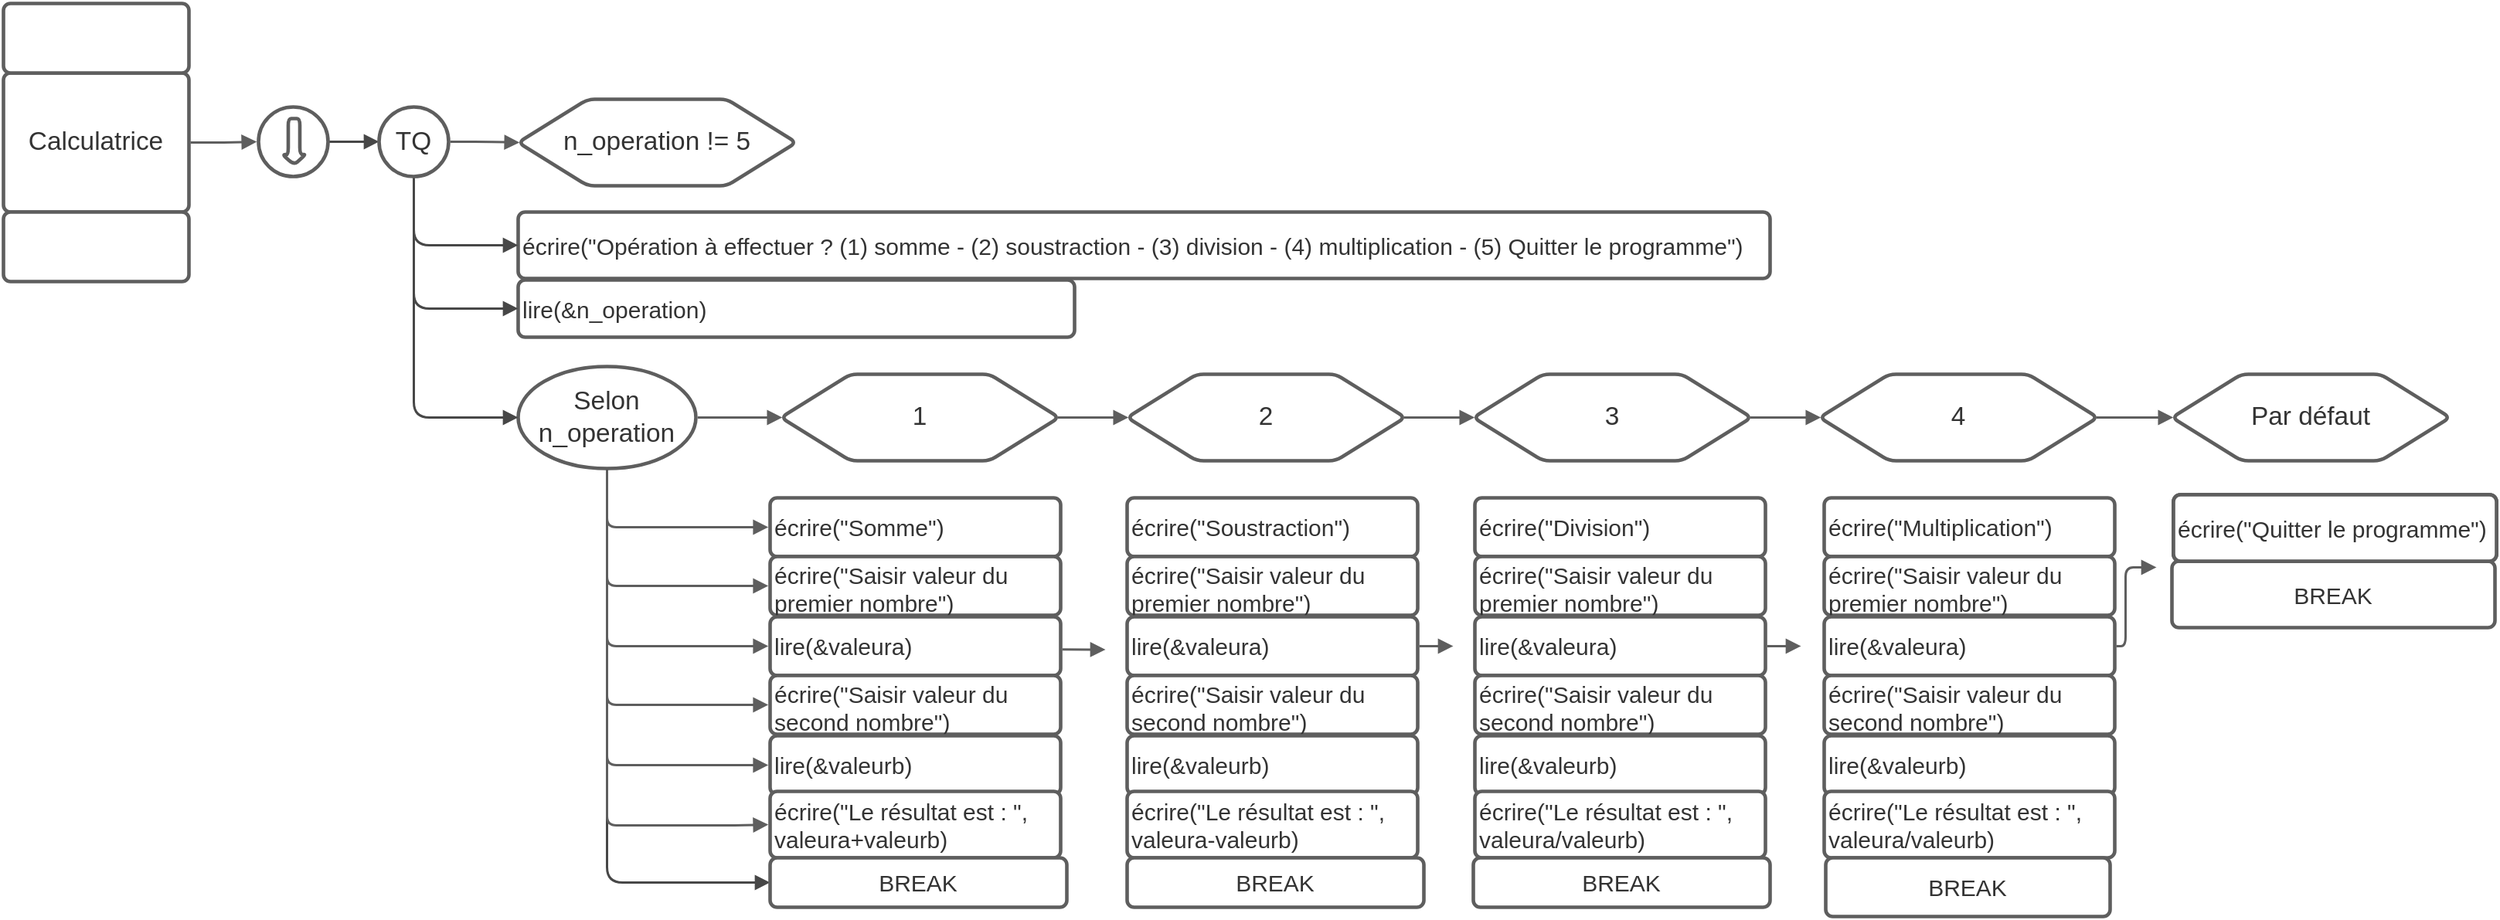 <mxfile version="15.5.2" type="github" pages="4"><diagram id="-UpDEJjK-Ft6CQUzJaCr" name="TP2_EXO1_Calculatrice"><mxGraphModel dx="8689" dy="10572" grid="1" gridSize="10" guides="1" tooltips="1" connect="1" arrows="1" fold="1" page="1" pageScale="1" pageWidth="1169" pageHeight="827" math="0" shadow="0"><root><mxCell id="0"/><mxCell id="1" parent="0"/><UserObject label="Calculatrice" lucidchartObjectId="iMyiWQfXQ.Yr" id="qiWNCTMF02tJh66X0-gR-66"><mxCell style="html=1;overflow=block;blockSpacing=1;whiteSpace=wrap;;whiteSpace=wrap;fontSize=16.7;fontColor=#333333;align=center;spacing=3.8;strokeColor=#5e5e5e;strokeOpacity=100;rounded=1;absoluteArcSize=1;arcSize=9;strokeWidth=2.3;" vertex="1" parent="1"><mxGeometry x="-6530" y="-9253" width="120" height="90" as="geometry"/></mxCell></UserObject><mxCell id="qiWNCTMF02tJh66X0-gR-242" style="edgeStyle=orthogonalEdgeStyle;rounded=1;orthogonalLoop=1;jettySize=auto;html=1;exitX=1;exitY=0.5;exitDx=0;exitDy=0;entryX=0;entryY=0.5;entryDx=0;entryDy=0;endArrow=block;endFill=1;strokeColor=#474747;strokeWidth=1.5;" edge="1" parent="1" source="qiWNCTMF02tJh66X0-gR-67" target="qiWNCTMF02tJh66X0-gR-239"><mxGeometry relative="1" as="geometry"/></mxCell><UserObject label="" lucidchartObjectId="iMyibYuG9cRG" id="qiWNCTMF02tJh66X0-gR-67"><mxCell style="html=1;overflow=block;blockSpacing=1;whiteSpace=wrap;ellipse;whiteSpace=wrap;fontSize=13;align=center;spacing=3.8;strokeColor=#5e5e5e;strokeOpacity=100;rounded=1;absoluteArcSize=1;arcSize=9;strokeWidth=2.3;" vertex="1" parent="1"><mxGeometry x="-6365" y="-9231" width="45" height="45" as="geometry"/></mxCell></UserObject><mxCell id="qiWNCTMF02tJh66X0-gR-68" value="" style="shape=singleArrow;arrowWidth=0.5;arrowSize=0.225;whiteSpace=wrap;fontSize=13;align=center;spacing=3.8;strokeColor=#5e5e5e;strokeOpacity=100;rounded=1;absoluteArcSize=1;arcSize=9;rotation=90;strokeWidth=2.3;html=1;" vertex="1" parent="1"><mxGeometry x="-6357" y="-9216" width="30" height="15" as="geometry"/></mxCell><UserObject label="" lucidchartObjectId="iMyiiBhXOjbb" id="qiWNCTMF02tJh66X0-gR-69"><mxCell style="html=1;jettySize=18;whiteSpace=wrap;fontSize=13;strokeColor=#5E5E5E;strokeWidth=1.5;rounded=1;arcSize=12;edgeStyle=orthogonalEdgeStyle;startArrow=none;;endArrow=block;endFill=1;;exitX=1.009;exitY=0.5;exitPerimeter=0;entryX=-0.025;entryY=0.5;entryPerimeter=0;" edge="1" parent="1" source="qiWNCTMF02tJh66X0-gR-66" target="qiWNCTMF02tJh66X0-gR-67"><mxGeometry width="100" height="100" relative="1" as="geometry"><Array as="points"/></mxGeometry></mxCell></UserObject><UserObject label="" lucidchartObjectId="iMyilvbk05kv" id="qiWNCTMF02tJh66X0-gR-70"><mxCell style="html=1;overflow=block;blockSpacing=1;whiteSpace=wrap;;whiteSpace=wrap;fontSize=13;align=center;spacing=3.8;strokeColor=#5e5e5e;strokeOpacity=100;rounded=1;absoluteArcSize=1;arcSize=9;strokeWidth=2.3;" vertex="1" parent="1"><mxGeometry x="-6530" y="-9163" width="120" height="45" as="geometry"/></mxCell></UserObject><UserObject label="" lucidchartObjectId="iMyi3vHpMeY6" id="qiWNCTMF02tJh66X0-gR-71"><mxCell style="html=1;overflow=block;blockSpacing=1;whiteSpace=wrap;;whiteSpace=wrap;fontSize=13;align=center;spacing=3.8;strokeColor=#5e5e5e;strokeOpacity=100;rounded=1;absoluteArcSize=1;arcSize=9;strokeWidth=2.3;" vertex="1" parent="1"><mxGeometry x="-6530" y="-9298" width="120" height="45" as="geometry"/></mxCell></UserObject><UserObject label="écrire(&quot;Opération à effectuer ? (1) somme - (2) soustraction - (3) division - (4) multiplication - (5) Quitter le programme&quot;)" lucidchartObjectId="gtyiI~G9~XcZ" id="qiWNCTMF02tJh66X0-gR-72"><mxCell style="html=1;overflow=block;blockSpacing=1;whiteSpace=wrap;;whiteSpace=wrap;fontSize=15;fontColor=#333333;align=left;spacing=3.8;verticalAlign=middle;strokeColor=#5e5e5e;strokeOpacity=100;rounded=1;absoluteArcSize=1;arcSize=9;strokeWidth=2.3;" vertex="1" parent="1"><mxGeometry x="-6197" y="-9163" width="810" height="43" as="geometry"/></mxCell></UserObject><UserObject label="lire(&amp;n_operation)" lucidchartObjectId="gvyiP9PSuBlF" id="qiWNCTMF02tJh66X0-gR-73"><mxCell style="html=1;overflow=block;blockSpacing=1;whiteSpace=wrap;;whiteSpace=wrap;fontSize=15;fontColor=#333333;align=left;spacing=3.8;verticalAlign=middle;strokeColor=#5e5e5e;strokeOpacity=100;rounded=1;absoluteArcSize=1;arcSize=9;strokeWidth=2.3;" vertex="1" parent="1"><mxGeometry x="-6197" y="-9119" width="360" height="37" as="geometry"/></mxCell></UserObject><mxCell id="qiWNCTMF02tJh66X0-gR-225" style="edgeStyle=orthogonalEdgeStyle;orthogonalLoop=1;jettySize=auto;html=1;exitX=0.5;exitY=1;exitDx=0;exitDy=0;entryX=0;entryY=0.5;entryDx=0;entryDy=0;strokeColor=#474747;rounded=1;endArrow=block;endFill=1;strokeWidth=1.5;" edge="1" parent="1" source="qiWNCTMF02tJh66X0-gR-74" target="qiWNCTMF02tJh66X0-gR-224"><mxGeometry relative="1" as="geometry"/></mxCell><UserObject label="Selon&#10;n_operation" lucidchartObjectId="LwyiWHIy6GfX" id="qiWNCTMF02tJh66X0-gR-74"><mxCell style="html=1;overflow=block;blockSpacing=1;whiteSpace=wrap;ellipse;whiteSpace=wrap;fontSize=16.7;fontColor=#333333;align=center;spacing=3.8;strokeColor=#5e5e5e;strokeOpacity=100;rounded=1;absoluteArcSize=1;arcSize=9;strokeWidth=2.3;" vertex="1" parent="1"><mxGeometry x="-6197" y="-9063" width="115" height="66" as="geometry"/></mxCell></UserObject><UserObject label="1" lucidchartObjectId="LwyiE7MEF0gM" id="qiWNCTMF02tJh66X0-gR-75"><mxCell style="html=1;overflow=block;blockSpacing=1;whiteSpace=wrap;shape=hexagon;perimeter=hexagonPerimeter2;whiteSpace=wrap;fontSize=16.7;fontColor=#333333;spacing=3.8;verticalAlign=middle;strokeColor=#5e5e5e;strokeOpacity=100;rounded=1;absoluteArcSize=1;arcSize=9;strokeWidth=2.3;" vertex="1" parent="1"><mxGeometry x="-6027" y="-9058" width="180" height="56" as="geometry"/></mxCell></UserObject><UserObject label="" lucidchartObjectId="Lwyip9hvdlku" id="qiWNCTMF02tJh66X0-gR-76"><mxCell style="html=1;jettySize=18;whiteSpace=wrap;fontSize=13;strokeColor=#5E5E5E;strokeWidth=1.5;rounded=1;arcSize=12;edgeStyle=orthogonalEdgeStyle;startArrow=none;;endArrow=block;endFill=1;;exitX=1.011;exitY=0.5;exitPerimeter=0;entryX=0.005;entryY=0.5;entryPerimeter=0;" edge="1" parent="1" source="qiWNCTMF02tJh66X0-gR-74" target="qiWNCTMF02tJh66X0-gR-75"><mxGeometry width="100" height="100" relative="1" as="geometry"><Array as="points"/></mxGeometry></mxCell></UserObject><UserObject label="2" lucidchartObjectId="xxyiSCUku.~." id="qiWNCTMF02tJh66X0-gR-77"><mxCell style="html=1;overflow=block;blockSpacing=1;whiteSpace=wrap;shape=hexagon;perimeter=hexagonPerimeter2;whiteSpace=wrap;fontSize=16.7;fontColor=#333333;spacing=3.8;verticalAlign=middle;strokeColor=#5e5e5e;strokeOpacity=100;rounded=1;absoluteArcSize=1;arcSize=9;strokeWidth=2.3;" vertex="1" parent="1"><mxGeometry x="-5803" y="-9058" width="180" height="56" as="geometry"/></mxCell></UserObject><UserObject label="" lucidchartObjectId="xxyiTXRe~-MM" id="qiWNCTMF02tJh66X0-gR-78"><mxCell style="html=1;jettySize=18;whiteSpace=wrap;fontSize=13;strokeColor=#5E5E5E;strokeWidth=1.5;rounded=1;arcSize=12;edgeStyle=orthogonalEdgeStyle;startArrow=none;;endArrow=block;endFill=1;;exitX=0.995;exitY=0.5;exitPerimeter=0;entryX=0.005;entryY=0.5;entryPerimeter=0;" edge="1" parent="1" source="qiWNCTMF02tJh66X0-gR-75" target="qiWNCTMF02tJh66X0-gR-77"><mxGeometry width="100" height="100" relative="1" as="geometry"><Array as="points"/></mxGeometry></mxCell></UserObject><UserObject label="3" lucidchartObjectId="HxyiQU_ALZDQ" id="qiWNCTMF02tJh66X0-gR-79"><mxCell style="html=1;overflow=block;blockSpacing=1;whiteSpace=wrap;shape=hexagon;perimeter=hexagonPerimeter2;whiteSpace=wrap;fontSize=16.7;fontColor=#333333;spacing=3.8;verticalAlign=middle;strokeColor=#5e5e5e;strokeOpacity=100;rounded=1;absoluteArcSize=1;arcSize=9;strokeWidth=2.3;" vertex="1" parent="1"><mxGeometry x="-5579" y="-9058" width="180" height="56" as="geometry"/></mxCell></UserObject><UserObject label="" lucidchartObjectId="HxyiHyBb0h_1" id="qiWNCTMF02tJh66X0-gR-80"><mxCell style="html=1;jettySize=18;whiteSpace=wrap;fontSize=13;strokeColor=#5E5E5E;strokeWidth=1.5;rounded=1;arcSize=12;edgeStyle=orthogonalEdgeStyle;startArrow=none;;endArrow=block;endFill=1;;exitX=0.995;exitY=0.5;exitPerimeter=0;entryX=0.005;entryY=0.5;entryPerimeter=0;" edge="1" parent="1" source="qiWNCTMF02tJh66X0-gR-77" target="qiWNCTMF02tJh66X0-gR-79"><mxGeometry width="100" height="100" relative="1" as="geometry"><Array as="points"/></mxGeometry></mxCell></UserObject><UserObject label="4" lucidchartObjectId="Hxyit0eHXXbq" id="qiWNCTMF02tJh66X0-gR-81"><mxCell style="html=1;overflow=block;blockSpacing=1;whiteSpace=wrap;shape=hexagon;perimeter=hexagonPerimeter2;whiteSpace=wrap;fontSize=16.7;fontColor=#333333;spacing=3.8;verticalAlign=middle;strokeColor=#5e5e5e;strokeOpacity=100;rounded=1;absoluteArcSize=1;arcSize=9;strokeWidth=2.3;" vertex="1" parent="1"><mxGeometry x="-5355" y="-9058" width="180" height="56" as="geometry"/></mxCell></UserObject><UserObject label="" lucidchartObjectId="HxyiunzIeHRm" id="qiWNCTMF02tJh66X0-gR-82"><mxCell style="html=1;jettySize=18;whiteSpace=wrap;fontSize=13;strokeColor=#5E5E5E;strokeWidth=1.5;rounded=1;arcSize=12;edgeStyle=orthogonalEdgeStyle;startArrow=none;;endArrow=block;endFill=1;;exitX=0.995;exitY=0.5;exitPerimeter=0;entryX=0.005;entryY=0.5;entryPerimeter=0;" edge="1" parent="1" source="qiWNCTMF02tJh66X0-gR-79" target="qiWNCTMF02tJh66X0-gR-81"><mxGeometry width="100" height="100" relative="1" as="geometry"><Array as="points"/></mxGeometry></mxCell></UserObject><UserObject label="Par défaut" lucidchartObjectId="Rxyi5sV_76Ea" id="qiWNCTMF02tJh66X0-gR-83"><mxCell style="html=1;overflow=block;blockSpacing=1;whiteSpace=wrap;shape=hexagon;perimeter=hexagonPerimeter2;whiteSpace=wrap;fontSize=16.7;fontColor=#333333;spacing=3.8;verticalAlign=middle;strokeColor=#5e5e5e;strokeOpacity=100;rounded=1;absoluteArcSize=1;arcSize=9;strokeWidth=2.3;" vertex="1" parent="1"><mxGeometry x="-5127" y="-9058" width="180" height="56" as="geometry"/></mxCell></UserObject><UserObject label="" lucidchartObjectId="Xxyih8BLemBv" id="qiWNCTMF02tJh66X0-gR-84"><mxCell style="html=1;jettySize=18;whiteSpace=wrap;fontSize=13;strokeColor=#5E5E5E;strokeWidth=1.5;rounded=1;arcSize=12;edgeStyle=orthogonalEdgeStyle;startArrow=none;;endArrow=block;endFill=1;;exitX=0.995;exitY=0.5;exitPerimeter=0;entryX=0.005;entryY=0.5;entryPerimeter=0;" edge="1" parent="1" source="qiWNCTMF02tJh66X0-gR-81" target="qiWNCTMF02tJh66X0-gR-83"><mxGeometry width="100" height="100" relative="1" as="geometry"><Array as="points"/></mxGeometry></mxCell></UserObject><UserObject label="écrire(&quot;Somme&quot;)" lucidchartObjectId="vyyiRG3cEkMI" id="qiWNCTMF02tJh66X0-gR-85"><mxCell style="html=1;overflow=block;blockSpacing=1;whiteSpace=wrap;;whiteSpace=wrap;fontSize=15;fontColor=#333333;align=left;spacing=3.8;verticalAlign=middle;strokeColor=#5e5e5e;strokeOpacity=100;rounded=1;absoluteArcSize=1;arcSize=9;strokeWidth=2.3;" vertex="1" parent="1"><mxGeometry x="-6034" y="-8978" width="188" height="38" as="geometry"/></mxCell></UserObject><UserObject label="écrire(&quot;Saisir valeur du premier nombre&quot;)" lucidchartObjectId="2yyiew.df~Ke" id="qiWNCTMF02tJh66X0-gR-86"><mxCell style="html=1;overflow=block;blockSpacing=1;whiteSpace=wrap;;whiteSpace=wrap;fontSize=15;fontColor=#333333;align=left;spacing=3.8;verticalAlign=middle;strokeColor=#5e5e5e;strokeOpacity=100;rounded=1;absoluteArcSize=1;arcSize=9;strokeWidth=2.3;" vertex="1" parent="1"><mxGeometry x="-6034" y="-8940" width="188" height="38" as="geometry"/></mxCell></UserObject><UserObject label="lire(&amp;valeura)" lucidchartObjectId="pzyi72fKCMcr" id="qiWNCTMF02tJh66X0-gR-87"><mxCell style="html=1;overflow=block;blockSpacing=1;whiteSpace=wrap;;whiteSpace=wrap;fontSize=15;fontColor=#333333;align=left;spacing=3.8;verticalAlign=middle;strokeColor=#5e5e5e;strokeOpacity=100;rounded=1;absoluteArcSize=1;arcSize=9;strokeWidth=2.3;" vertex="1" parent="1"><mxGeometry x="-6034" y="-8901" width="188" height="38" as="geometry"/></mxCell></UserObject><UserObject label="écrire(&quot;Saisir valeur du second nombre&quot;)" lucidchartObjectId="nAyi54bIvd~3" id="qiWNCTMF02tJh66X0-gR-88"><mxCell style="html=1;overflow=block;blockSpacing=1;whiteSpace=wrap;;whiteSpace=wrap;fontSize=15;fontColor=#333333;align=left;spacing=3.8;verticalAlign=middle;strokeColor=#5e5e5e;strokeOpacity=100;rounded=1;absoluteArcSize=1;arcSize=9;strokeWidth=2.3;" vertex="1" parent="1"><mxGeometry x="-6034" y="-8863" width="188" height="38" as="geometry"/></mxCell></UserObject><UserObject label="lire(&amp;valeurb)" lucidchartObjectId="nAyiz3k.iYwg" id="qiWNCTMF02tJh66X0-gR-89"><mxCell style="html=1;overflow=block;blockSpacing=1;whiteSpace=wrap;;whiteSpace=wrap;fontSize=15;fontColor=#333333;align=left;spacing=3.8;verticalAlign=middle;strokeColor=#5e5e5e;strokeOpacity=100;rounded=1;absoluteArcSize=1;arcSize=9;strokeWidth=2.3;" vertex="1" parent="1"><mxGeometry x="-6034" y="-8824" width="188" height="38" as="geometry"/></mxCell></UserObject><UserObject label="écrire(&quot;Le résultat est : &quot;, valeura+valeurb)" lucidchartObjectId="AAyiwvt0HTmc" id="qiWNCTMF02tJh66X0-gR-90"><mxCell style="html=1;overflow=block;blockSpacing=1;whiteSpace=wrap;;whiteSpace=wrap;fontSize=15;fontColor=#333333;align=left;spacing=3.8;verticalAlign=middle;strokeColor=#5e5e5e;strokeOpacity=100;rounded=1;absoluteArcSize=1;arcSize=9;strokeWidth=2.3;" vertex="1" parent="1"><mxGeometry x="-6034" y="-8788" width="188" height="43" as="geometry"/></mxCell></UserObject><UserObject label="écrire(&quot;Soustraction&quot;)" lucidchartObjectId="1Ayi3fq8HcJ2" id="qiWNCTMF02tJh66X0-gR-91"><mxCell style="html=1;overflow=block;blockSpacing=1;whiteSpace=wrap;;whiteSpace=wrap;fontSize=15;fontColor=#333333;align=left;spacing=3.8;verticalAlign=middle;strokeColor=#5e5e5e;strokeOpacity=100;rounded=1;absoluteArcSize=1;arcSize=9;strokeWidth=2.3;" vertex="1" parent="1"><mxGeometry x="-5803" y="-8978" width="188" height="38" as="geometry"/></mxCell></UserObject><UserObject label="écrire(&quot;Saisir valeur du premier nombre&quot;)" lucidchartObjectId="1AyiWhzPUNf2" id="qiWNCTMF02tJh66X0-gR-92"><mxCell style="html=1;overflow=block;blockSpacing=1;whiteSpace=wrap;;whiteSpace=wrap;fontSize=15;fontColor=#333333;align=left;spacing=3.8;verticalAlign=middle;strokeColor=#5e5e5e;strokeOpacity=100;rounded=1;absoluteArcSize=1;arcSize=9;strokeWidth=2.3;" vertex="1" parent="1"><mxGeometry x="-5803" y="-8940" width="188" height="38" as="geometry"/></mxCell></UserObject><UserObject label="lire(&amp;valeura)" lucidchartObjectId="1Ayi9thswmLW" id="qiWNCTMF02tJh66X0-gR-93"><mxCell style="html=1;overflow=block;blockSpacing=1;whiteSpace=wrap;;whiteSpace=wrap;fontSize=15;fontColor=#333333;align=left;spacing=3.8;verticalAlign=middle;strokeColor=#5e5e5e;strokeOpacity=100;rounded=1;absoluteArcSize=1;arcSize=9;strokeWidth=2.3;" vertex="1" parent="1"><mxGeometry x="-5803" y="-8901" width="188" height="38" as="geometry"/></mxCell></UserObject><UserObject label="écrire(&quot;Saisir valeur du second nombre&quot;)" lucidchartObjectId="1AyiMAs9h5Z1" id="qiWNCTMF02tJh66X0-gR-94"><mxCell style="html=1;overflow=block;blockSpacing=1;whiteSpace=wrap;;whiteSpace=wrap;fontSize=15;fontColor=#333333;align=left;spacing=3.8;verticalAlign=middle;strokeColor=#5e5e5e;strokeOpacity=100;rounded=1;absoluteArcSize=1;arcSize=9;strokeWidth=2.3;" vertex="1" parent="1"><mxGeometry x="-5803" y="-8863" width="188" height="38" as="geometry"/></mxCell></UserObject><UserObject label="lire(&amp;valeurb)" lucidchartObjectId="1AyiUTdJ_Ds~" id="qiWNCTMF02tJh66X0-gR-95"><mxCell style="html=1;overflow=block;blockSpacing=1;whiteSpace=wrap;;whiteSpace=wrap;fontSize=15;fontColor=#333333;align=left;spacing=3.8;verticalAlign=middle;strokeColor=#5e5e5e;strokeOpacity=100;rounded=1;absoluteArcSize=1;arcSize=9;strokeWidth=2.3;" vertex="1" parent="1"><mxGeometry x="-5803" y="-8824" width="188" height="38" as="geometry"/></mxCell></UserObject><UserObject label="écrire(&quot;Le résultat est : &quot;, valeura-valeurb)" lucidchartObjectId="1AyiKP0dGk5W" id="qiWNCTMF02tJh66X0-gR-96"><mxCell style="html=1;overflow=block;blockSpacing=1;whiteSpace=wrap;;whiteSpace=wrap;fontSize=15;fontColor=#333333;align=left;spacing=3.8;verticalAlign=middle;strokeColor=#5e5e5e;strokeOpacity=100;rounded=1;absoluteArcSize=1;arcSize=9;strokeWidth=2.3;" vertex="1" parent="1"><mxGeometry x="-5803" y="-8788" width="188" height="43" as="geometry"/></mxCell></UserObject><UserObject label="écrire(&quot;Division&quot;)" lucidchartObjectId="dByibF81Ree0" id="qiWNCTMF02tJh66X0-gR-97"><mxCell style="html=1;overflow=block;blockSpacing=1;whiteSpace=wrap;;whiteSpace=wrap;fontSize=15;fontColor=#333333;align=left;spacing=3.8;verticalAlign=middle;strokeColor=#5e5e5e;strokeOpacity=100;rounded=1;absoluteArcSize=1;arcSize=9;strokeWidth=2.3;" vertex="1" parent="1"><mxGeometry x="-5578" y="-8978" width="188" height="38" as="geometry"/></mxCell></UserObject><UserObject label="écrire(&quot;Saisir valeur du premier nombre&quot;)" lucidchartObjectId="dByi68~o6pJz" id="qiWNCTMF02tJh66X0-gR-98"><mxCell style="html=1;overflow=block;blockSpacing=1;whiteSpace=wrap;;whiteSpace=wrap;fontSize=15;fontColor=#333333;align=left;spacing=3.8;verticalAlign=middle;strokeColor=#5e5e5e;strokeOpacity=100;rounded=1;absoluteArcSize=1;arcSize=9;strokeWidth=2.3;" vertex="1" parent="1"><mxGeometry x="-5578" y="-8940" width="188" height="38" as="geometry"/></mxCell></UserObject><UserObject label="lire(&amp;valeura)" lucidchartObjectId="dByiFyVXLJnc" id="qiWNCTMF02tJh66X0-gR-99"><mxCell style="html=1;overflow=block;blockSpacing=1;whiteSpace=wrap;;whiteSpace=wrap;fontSize=15;fontColor=#333333;align=left;spacing=3.8;verticalAlign=middle;strokeColor=#5e5e5e;strokeOpacity=100;rounded=1;absoluteArcSize=1;arcSize=9;strokeWidth=2.3;" vertex="1" parent="1"><mxGeometry x="-5578" y="-8901" width="188" height="38" as="geometry"/></mxCell></UserObject><UserObject label="écrire(&quot;Saisir valeur du second nombre&quot;)" lucidchartObjectId="dByiIeJ_V9PK" id="qiWNCTMF02tJh66X0-gR-100"><mxCell style="html=1;overflow=block;blockSpacing=1;whiteSpace=wrap;;whiteSpace=wrap;fontSize=15;fontColor=#333333;align=left;spacing=3.8;verticalAlign=middle;strokeColor=#5e5e5e;strokeOpacity=100;rounded=1;absoluteArcSize=1;arcSize=9;strokeWidth=2.3;" vertex="1" parent="1"><mxGeometry x="-5578" y="-8863" width="188" height="38" as="geometry"/></mxCell></UserObject><UserObject label="lire(&amp;valeurb)" lucidchartObjectId="dByiZa6RQ.bd" id="qiWNCTMF02tJh66X0-gR-101"><mxCell style="html=1;overflow=block;blockSpacing=1;whiteSpace=wrap;;whiteSpace=wrap;fontSize=15;fontColor=#333333;align=left;spacing=3.8;verticalAlign=middle;strokeColor=#5e5e5e;strokeOpacity=100;rounded=1;absoluteArcSize=1;arcSize=9;strokeWidth=2.3;" vertex="1" parent="1"><mxGeometry x="-5578" y="-8824" width="188" height="38" as="geometry"/></mxCell></UserObject><UserObject label="écrire(&quot;Le résultat est : &quot;, valeura/valeurb)" lucidchartObjectId="dByiEnh_Ltf5" id="qiWNCTMF02tJh66X0-gR-102"><mxCell style="html=1;overflow=block;blockSpacing=1;whiteSpace=wrap;;whiteSpace=wrap;fontSize=15;fontColor=#333333;align=left;spacing=3.8;verticalAlign=middle;strokeColor=#5e5e5e;strokeOpacity=100;rounded=1;absoluteArcSize=1;arcSize=9;strokeWidth=2.3;" vertex="1" parent="1"><mxGeometry x="-5578" y="-8788" width="188" height="43" as="geometry"/></mxCell></UserObject><UserObject label="écrire(&quot;Multiplication&quot;)" lucidchartObjectId="sByiLqwMmL5b" id="qiWNCTMF02tJh66X0-gR-103"><mxCell style="html=1;overflow=block;blockSpacing=1;whiteSpace=wrap;;whiteSpace=wrap;fontSize=15;fontColor=#333333;align=left;spacing=3.8;verticalAlign=middle;strokeColor=#5e5e5e;strokeOpacity=100;rounded=1;absoluteArcSize=1;arcSize=9;strokeWidth=2.3;" vertex="1" parent="1"><mxGeometry x="-5352" y="-8978" width="188" height="38" as="geometry"/></mxCell></UserObject><UserObject label="écrire(&quot;Saisir valeur du premier nombre&quot;)" lucidchartObjectId="sByiR14.qJl~" id="qiWNCTMF02tJh66X0-gR-104"><mxCell style="html=1;overflow=block;blockSpacing=1;whiteSpace=wrap;;whiteSpace=wrap;fontSize=15;fontColor=#333333;align=left;spacing=3.8;verticalAlign=middle;strokeColor=#5e5e5e;strokeOpacity=100;rounded=1;absoluteArcSize=1;arcSize=9;strokeWidth=2.3;" vertex="1" parent="1"><mxGeometry x="-5352" y="-8940" width="188" height="38" as="geometry"/></mxCell></UserObject><UserObject label="lire(&amp;valeura)" lucidchartObjectId="sByiudK0StlS" id="qiWNCTMF02tJh66X0-gR-105"><mxCell style="html=1;overflow=block;blockSpacing=1;whiteSpace=wrap;;whiteSpace=wrap;fontSize=15;fontColor=#333333;align=left;spacing=3.8;verticalAlign=middle;strokeColor=#5e5e5e;strokeOpacity=100;rounded=1;absoluteArcSize=1;arcSize=9;strokeWidth=2.3;" vertex="1" parent="1"><mxGeometry x="-5352" y="-8901" width="188" height="38" as="geometry"/></mxCell></UserObject><UserObject label="écrire(&quot;Saisir valeur du second nombre&quot;)" lucidchartObjectId="sByisx4m4PTc" id="qiWNCTMF02tJh66X0-gR-106"><mxCell style="html=1;overflow=block;blockSpacing=1;whiteSpace=wrap;;whiteSpace=wrap;fontSize=15;fontColor=#333333;align=left;spacing=3.8;verticalAlign=middle;strokeColor=#5e5e5e;strokeOpacity=100;rounded=1;absoluteArcSize=1;arcSize=9;strokeWidth=2.3;" vertex="1" parent="1"><mxGeometry x="-5352" y="-8863" width="188" height="38" as="geometry"/></mxCell></UserObject><UserObject label="lire(&amp;valeurb)" lucidchartObjectId="sByiLyhhQ5qY" id="qiWNCTMF02tJh66X0-gR-107"><mxCell style="html=1;overflow=block;blockSpacing=1;whiteSpace=wrap;;whiteSpace=wrap;fontSize=15;fontColor=#333333;align=left;spacing=3.8;verticalAlign=middle;strokeColor=#5e5e5e;strokeOpacity=100;rounded=1;absoluteArcSize=1;arcSize=9;strokeWidth=2.3;" vertex="1" parent="1"><mxGeometry x="-5352" y="-8824" width="188" height="38" as="geometry"/></mxCell></UserObject><UserObject label="écrire(&quot;Le résultat est : &quot;, valeura/valeurb)" lucidchartObjectId="sByis-Xlw0T_" id="qiWNCTMF02tJh66X0-gR-108"><mxCell style="html=1;overflow=block;blockSpacing=1;whiteSpace=wrap;;whiteSpace=wrap;fontSize=15;fontColor=#333333;align=left;spacing=3.8;verticalAlign=middle;strokeColor=#5e5e5e;strokeOpacity=100;rounded=1;absoluteArcSize=1;arcSize=9;strokeWidth=2.3;" vertex="1" parent="1"><mxGeometry x="-5352" y="-8788" width="188" height="43" as="geometry"/></mxCell></UserObject><UserObject label="écrire(&quot;Quitter le programme&quot;)" lucidchartObjectId="jCyiQ.Ol7CbZ" id="qiWNCTMF02tJh66X0-gR-109"><mxCell style="html=1;overflow=block;blockSpacing=1;whiteSpace=wrap;;whiteSpace=wrap;fontSize=15;fontColor=#333333;align=left;spacing=3.8;verticalAlign=middle;strokeColor=#5e5e5e;strokeOpacity=100;rounded=1;absoluteArcSize=1;arcSize=9;strokeWidth=2.3;" vertex="1" parent="1"><mxGeometry x="-5126" y="-8980" width="209" height="43" as="geometry"/></mxCell></UserObject><UserObject label="" lucidchartObjectId="ECyi8IdjlCHE" id="qiWNCTMF02tJh66X0-gR-110"><mxCell style="html=1;jettySize=18;whiteSpace=wrap;fontSize=13;strokeColor=#5E5E5E;strokeWidth=1.5;rounded=1;arcSize=12;edgeStyle=orthogonalEdgeStyle;startArrow=none;;endArrow=block;endFill=1;;exitX=0.5;exitY=1.02;exitPerimeter=0;entryX=-0.006;entryY=0.5;entryPerimeter=0;" edge="1" parent="1" source="qiWNCTMF02tJh66X0-gR-74" target="qiWNCTMF02tJh66X0-gR-85"><mxGeometry width="100" height="100" relative="1" as="geometry"><Array as="points"><mxPoint x="-6139" y="-8959"/></Array></mxGeometry></mxCell></UserObject><UserObject label="" lucidchartObjectId="HCyiv8YusIGb" id="qiWNCTMF02tJh66X0-gR-111"><mxCell style="html=1;jettySize=18;whiteSpace=wrap;fontSize=13;strokeColor=#5E5E5E;strokeWidth=1.5;rounded=1;arcSize=12;edgeStyle=orthogonalEdgeStyle;startArrow=none;;endArrow=block;endFill=1;;exitX=0.5;exitY=1.02;exitPerimeter=0;entryX=-0.006;entryY=0.5;entryPerimeter=0;" edge="1" parent="1" source="qiWNCTMF02tJh66X0-gR-74" target="qiWNCTMF02tJh66X0-gR-86"><mxGeometry width="100" height="100" relative="1" as="geometry"><Array as="points"><mxPoint x="-6139" y="-8921"/></Array></mxGeometry></mxCell></UserObject><UserObject label="" lucidchartObjectId="KCyi29E.VXIe" id="qiWNCTMF02tJh66X0-gR-112"><mxCell style="html=1;jettySize=18;whiteSpace=wrap;fontSize=13;strokeColor=#5E5E5E;strokeWidth=1.5;rounded=1;arcSize=12;edgeStyle=orthogonalEdgeStyle;startArrow=none;;endArrow=block;endFill=1;;exitX=0.5;exitY=1.02;exitPerimeter=0;entryX=-0.006;entryY=0.5;entryPerimeter=0;" edge="1" parent="1" source="qiWNCTMF02tJh66X0-gR-74" target="qiWNCTMF02tJh66X0-gR-87"><mxGeometry width="100" height="100" relative="1" as="geometry"><Array as="points"><mxPoint x="-6139" y="-8882"/></Array></mxGeometry></mxCell></UserObject><UserObject label="" lucidchartObjectId="NCyimwpnFU4q" id="qiWNCTMF02tJh66X0-gR-113"><mxCell style="html=1;jettySize=18;whiteSpace=wrap;fontSize=13;strokeColor=#5E5E5E;strokeWidth=1.5;rounded=1;arcSize=12;edgeStyle=orthogonalEdgeStyle;startArrow=none;;endArrow=block;endFill=1;;exitX=0.5;exitY=1.02;exitPerimeter=0;entryX=-0.006;entryY=0.5;entryPerimeter=0;" edge="1" parent="1" source="qiWNCTMF02tJh66X0-gR-74" target="qiWNCTMF02tJh66X0-gR-88"><mxGeometry width="100" height="100" relative="1" as="geometry"><Array as="points"><mxPoint x="-6139" y="-8844"/></Array></mxGeometry></mxCell></UserObject><UserObject label="" lucidchartObjectId="RCyiqO~cRA0D" id="qiWNCTMF02tJh66X0-gR-114"><mxCell style="html=1;jettySize=18;whiteSpace=wrap;fontSize=13;strokeColor=#5E5E5E;strokeWidth=1.5;rounded=1;arcSize=12;edgeStyle=orthogonalEdgeStyle;startArrow=none;;endArrow=block;endFill=1;;exitX=0.5;exitY=1.02;exitPerimeter=0;entryX=-0.006;entryY=0.5;entryPerimeter=0;" edge="1" parent="1" source="qiWNCTMF02tJh66X0-gR-74" target="qiWNCTMF02tJh66X0-gR-89"><mxGeometry width="100" height="100" relative="1" as="geometry"><Array as="points"><mxPoint x="-6139" y="-8805"/></Array></mxGeometry></mxCell></UserObject><UserObject label="" lucidchartObjectId="UCyibOjCFwzA" id="qiWNCTMF02tJh66X0-gR-115"><mxCell style="html=1;jettySize=18;whiteSpace=wrap;fontSize=13;strokeColor=#5E5E5E;strokeWidth=1.5;rounded=1;arcSize=12;edgeStyle=orthogonalEdgeStyle;startArrow=none;;endArrow=block;endFill=1;;exitX=0.5;exitY=1.02;exitPerimeter=0;entryX=-0.006;entryY=0.5;entryPerimeter=0;" edge="1" parent="1" source="qiWNCTMF02tJh66X0-gR-74" target="qiWNCTMF02tJh66X0-gR-90"><mxGeometry width="100" height="100" relative="1" as="geometry"><Array as="points"><mxPoint x="-6139" y="-8766"/><mxPoint x="-6057" y="-8766"/></Array></mxGeometry></mxCell></UserObject><UserObject label="" lucidchartObjectId="XDyi3ZmdVRcY" id="qiWNCTMF02tJh66X0-gR-116"><mxCell style="html=1;jettySize=18;whiteSpace=wrap;fontSize=13;strokeColor=#5E5E5E;strokeWidth=1.5;rounded=1;arcSize=12;edgeStyle=orthogonalEdgeStyle;startArrow=none;;endArrow=block;endFill=1;;exitX=1.006;exitY=0.557;exitPerimeter=0;" edge="1" parent="1" source="qiWNCTMF02tJh66X0-gR-87"><mxGeometry width="100" height="100" relative="1" as="geometry"><Array as="points"/><mxPoint x="-5817" y="-8880" as="targetPoint"/></mxGeometry></mxCell></UserObject><UserObject label="" lucidchartObjectId="5Dyii~jUaMh0" id="qiWNCTMF02tJh66X0-gR-117"><mxCell style="html=1;jettySize=18;whiteSpace=wrap;fontSize=13;strokeColor=#5E5E5E;strokeWidth=1.5;rounded=1;arcSize=12;edgeStyle=orthogonalEdgeStyle;startArrow=none;;endArrow=block;endFill=1;;exitX=1.006;exitY=0.5;exitPerimeter=0;" edge="1" parent="1" source="qiWNCTMF02tJh66X0-gR-93"><mxGeometry width="100" height="100" relative="1" as="geometry"><Array as="points"/><mxPoint x="-5592" y="-8882" as="targetPoint"/></mxGeometry></mxCell></UserObject><UserObject label="" lucidchartObjectId="8Dyi-2uPuQWQ" id="qiWNCTMF02tJh66X0-gR-118"><mxCell style="html=1;jettySize=18;whiteSpace=wrap;fontSize=13;strokeColor=#5E5E5E;strokeWidth=1.5;rounded=1;arcSize=12;edgeStyle=orthogonalEdgeStyle;startArrow=none;;endArrow=block;endFill=1;;exitX=1.006;exitY=0.5;exitPerimeter=0;" edge="1" parent="1" source="qiWNCTMF02tJh66X0-gR-99"><mxGeometry width="100" height="100" relative="1" as="geometry"><Array as="points"/><mxPoint x="-5367" y="-8882" as="targetPoint"/></mxGeometry></mxCell></UserObject><UserObject label="" lucidchartObjectId="aEyi1zjXQ5Rz" id="qiWNCTMF02tJh66X0-gR-119"><mxCell style="html=1;jettySize=18;whiteSpace=wrap;fontSize=13;strokeColor=#5E5E5E;strokeWidth=1.5;rounded=1;arcSize=12;edgeStyle=orthogonalEdgeStyle;startArrow=none;;endArrow=block;endFill=1;;exitX=1.006;exitY=0.5;exitPerimeter=0;" edge="1" parent="1" source="qiWNCTMF02tJh66X0-gR-105"><mxGeometry width="100" height="100" relative="1" as="geometry"><Array as="points"><mxPoint x="-5157" y="-8882"/><mxPoint x="-5157" y="-8933"/><mxPoint x="-5147" y="-8933"/></Array><mxPoint x="-5137" y="-8933" as="targetPoint"/></mxGeometry></mxCell></UserObject><UserObject label="BREAK" lucidchartObjectId="jCyiQ.Ol7CbZ" id="qiWNCTMF02tJh66X0-gR-217"><mxCell style="html=1;overflow=block;blockSpacing=1;whiteSpace=wrap;;whiteSpace=wrap;fontSize=15;fontColor=#333333;align=center;spacing=3.8;verticalAlign=middle;strokeColor=#5e5e5e;strokeOpacity=100;rounded=1;absoluteArcSize=1;arcSize=9;strokeWidth=2.3;" vertex="1" parent="1"><mxGeometry x="-5127" y="-8937" width="209" height="43" as="geometry"/></mxCell></UserObject><UserObject label="écrire(&quot;Quitter le programme&quot;)" lucidchartObjectId="jCyiQ.Ol7CbZ" id="qiWNCTMF02tJh66X0-gR-218"><mxCell style="html=1;overflow=block;blockSpacing=1;whiteSpace=wrap;;whiteSpace=wrap;fontSize=15;fontColor=#333333;align=left;spacing=3.8;verticalAlign=middle;strokeColor=#5e5e5e;strokeOpacity=100;rounded=1;absoluteArcSize=1;arcSize=9;strokeWidth=2.3;" vertex="1" parent="1"><mxGeometry x="-5126" y="-8980" width="209" height="43" as="geometry"/></mxCell></UserObject><UserObject label="écrire(&quot;Quitter le programme&quot;)" lucidchartObjectId="jCyiQ.Ol7CbZ" id="qiWNCTMF02tJh66X0-gR-219"><mxCell style="html=1;overflow=block;blockSpacing=1;whiteSpace=wrap;;whiteSpace=wrap;fontSize=15;fontColor=#333333;align=left;spacing=3.8;verticalAlign=middle;strokeColor=#5e5e5e;strokeOpacity=100;rounded=1;absoluteArcSize=1;arcSize=9;strokeWidth=2.3;" vertex="1" parent="1"><mxGeometry x="-5126" y="-8980" width="209" height="43" as="geometry"/></mxCell></UserObject><UserObject label="BREAK" lucidchartObjectId="jCyiQ.Ol7CbZ" id="qiWNCTMF02tJh66X0-gR-221"><mxCell style="html=1;overflow=block;blockSpacing=1;whiteSpace=wrap;;whiteSpace=wrap;fontSize=15;fontColor=#333333;align=center;spacing=3.8;verticalAlign=middle;strokeColor=#5e5e5e;strokeOpacity=100;rounded=1;absoluteArcSize=1;arcSize=9;strokeWidth=2.3;" vertex="1" parent="1"><mxGeometry x="-5351" y="-8745" width="184" height="38" as="geometry"/></mxCell></UserObject><UserObject label="BREAK" lucidchartObjectId="jCyiQ.Ol7CbZ" id="qiWNCTMF02tJh66X0-gR-222"><mxCell style="html=1;overflow=block;blockSpacing=1;whiteSpace=wrap;;whiteSpace=wrap;fontSize=15;fontColor=#333333;align=center;spacing=3.8;verticalAlign=middle;strokeColor=#5e5e5e;strokeOpacity=100;rounded=1;absoluteArcSize=1;arcSize=9;strokeWidth=2.3;" vertex="1" parent="1"><mxGeometry x="-5579" y="-8745" width="192" height="32" as="geometry"/></mxCell></UserObject><UserObject label="BREAK" lucidchartObjectId="jCyiQ.Ol7CbZ" id="qiWNCTMF02tJh66X0-gR-223"><mxCell style="html=1;overflow=block;blockSpacing=1;whiteSpace=wrap;;whiteSpace=wrap;fontSize=15;fontColor=#333333;align=center;spacing=3.8;verticalAlign=middle;strokeColor=#5e5e5e;strokeOpacity=100;rounded=1;absoluteArcSize=1;arcSize=9;strokeWidth=2.3;" vertex="1" parent="1"><mxGeometry x="-5803" y="-8745" width="192" height="32" as="geometry"/></mxCell></UserObject><UserObject label="BREAK" lucidchartObjectId="jCyiQ.Ol7CbZ" id="qiWNCTMF02tJh66X0-gR-224"><mxCell style="html=1;overflow=block;blockSpacing=1;whiteSpace=wrap;;whiteSpace=wrap;fontSize=15;fontColor=#333333;align=center;spacing=3.8;verticalAlign=middle;strokeColor=#5e5e5e;strokeOpacity=100;rounded=1;absoluteArcSize=1;arcSize=9;strokeWidth=2.3;" vertex="1" parent="1"><mxGeometry x="-6034" y="-8745" width="192" height="32" as="geometry"/></mxCell></UserObject><mxCell id="qiWNCTMF02tJh66X0-gR-245" style="edgeStyle=orthogonalEdgeStyle;rounded=1;orthogonalLoop=1;jettySize=auto;html=1;exitX=0.5;exitY=1;exitDx=0;exitDy=0;entryX=0;entryY=0.5;entryDx=0;entryDy=0;endArrow=block;endFill=1;strokeColor=#474747;strokeWidth=1.5;" edge="1" parent="1" source="qiWNCTMF02tJh66X0-gR-239" target="qiWNCTMF02tJh66X0-gR-72"><mxGeometry relative="1" as="geometry"/></mxCell><mxCell id="qiWNCTMF02tJh66X0-gR-246" style="edgeStyle=orthogonalEdgeStyle;rounded=1;orthogonalLoop=1;jettySize=auto;html=1;exitX=0.5;exitY=1;exitDx=0;exitDy=0;entryX=0;entryY=0.5;entryDx=0;entryDy=0;endArrow=block;endFill=1;strokeColor=#474747;strokeWidth=1.5;" edge="1" parent="1" source="qiWNCTMF02tJh66X0-gR-239" target="qiWNCTMF02tJh66X0-gR-73"><mxGeometry relative="1" as="geometry"/></mxCell><mxCell id="qiWNCTMF02tJh66X0-gR-247" style="edgeStyle=orthogonalEdgeStyle;rounded=1;orthogonalLoop=1;jettySize=auto;html=1;exitX=0.5;exitY=1;exitDx=0;exitDy=0;entryX=0;entryY=0.5;entryDx=0;entryDy=0;endArrow=block;endFill=1;strokeColor=#474747;strokeWidth=1.5;" edge="1" parent="1" source="qiWNCTMF02tJh66X0-gR-239" target="qiWNCTMF02tJh66X0-gR-74"><mxGeometry relative="1" as="geometry"/></mxCell><UserObject label="TQ" lucidchartObjectId="jVyiCc1uWzKs" id="qiWNCTMF02tJh66X0-gR-239"><mxCell style="html=1;overflow=block;blockSpacing=1;whiteSpace=wrap;ellipse;whiteSpace=wrap;fontSize=16.7;fontColor=#333333;align=center;spacing=3.8;strokeColor=#5e5e5e;strokeOpacity=100;rounded=1;absoluteArcSize=1;arcSize=9;strokeWidth=2.3;" vertex="1" parent="1"><mxGeometry x="-6287.0" y="-9231" width="45" height="45" as="geometry"/></mxCell></UserObject><UserObject label="n_operation != 5" lucidchartObjectId="jVyiUDlqOJY2" id="qiWNCTMF02tJh66X0-gR-240"><mxCell style="html=1;overflow=block;blockSpacing=1;whiteSpace=wrap;shape=hexagon;perimeter=hexagonPerimeter2;whiteSpace=wrap;fontSize=16.7;fontColor=#333333;spacing=3.8;verticalAlign=middle;strokeColor=#5e5e5e;strokeOpacity=100;rounded=1;absoluteArcSize=1;arcSize=9;strokeWidth=2.3;" vertex="1" parent="1"><mxGeometry x="-6197.0" y="-9236" width="180" height="56" as="geometry"/></mxCell></UserObject><UserObject label="" lucidchartObjectId="jVyiaAPElcqt" id="qiWNCTMF02tJh66X0-gR-241"><mxCell style="html=1;jettySize=18;whiteSpace=wrap;fontSize=13;strokeColor=#5E5E5E;strokeWidth=1.5;rounded=1;arcSize=12;edgeStyle=orthogonalEdgeStyle;startArrow=none;;endArrow=block;endFill=1;;exitX=1.025;exitY=0.5;exitPerimeter=0;entryX=0.005;entryY=0.5;entryPerimeter=0;" edge="1" source="qiWNCTMF02tJh66X0-gR-239" target="qiWNCTMF02tJh66X0-gR-240" parent="1"><mxGeometry width="100" height="100" relative="1" as="geometry"><Array as="points"/></mxGeometry></mxCell></UserObject></root></mxGraphModel></diagram><diagram id="dCHkD9aH3lH14eQRGlLK" name="TP2_EXO2_Nombres_Troncadivisibles"><mxGraphModel dx="1187" dy="459" grid="1" gridSize="10" guides="1" tooltips="1" connect="1" arrows="1" fold="1" page="1" pageScale="1" pageWidth="1169" pageHeight="827" math="0" shadow="0"><root><mxCell id="J2WdFGxdb0ygm-r0TIHR-0"/><mxCell id="J2WdFGxdb0ygm-r0TIHR-1" parent="J2WdFGxdb0ygm-r0TIHR-0"/><UserObject label="Nombres Troncadivisibles" lucidchartObjectId="iMyiWQfXQ.Yr" id="J2WdFGxdb0ygm-r0TIHR-2"><mxCell style="html=1;overflow=block;blockSpacing=1;whiteSpace=wrap;;whiteSpace=wrap;fontSize=16.7;fontColor=#333333;align=center;spacing=3.8;strokeColor=#5e5e5e;strokeOpacity=100;rounded=1;absoluteArcSize=1;arcSize=9;strokeWidth=2.3;" vertex="1" parent="J2WdFGxdb0ygm-r0TIHR-1"><mxGeometry x="160" y="175" width="120" height="90" as="geometry"/></mxCell></UserObject><mxCell id="J2WdFGxdb0ygm-r0TIHR-19" style="edgeStyle=orthogonalEdgeStyle;rounded=1;orthogonalLoop=1;jettySize=auto;html=1;exitX=1;exitY=0.5;exitDx=0;exitDy=0;entryX=0;entryY=0.5;entryDx=0;entryDy=0;fontSize=15;endArrow=block;endFill=1;strokeColor=#474747;strokeWidth=1.5;" edge="1" parent="J2WdFGxdb0ygm-r0TIHR-1" source="J2WdFGxdb0ygm-r0TIHR-3" target="J2WdFGxdb0ygm-r0TIHR-8"><mxGeometry relative="1" as="geometry"/></mxCell><UserObject label="" lucidchartObjectId="iMyibYuG9cRG" id="J2WdFGxdb0ygm-r0TIHR-3"><mxCell style="html=1;overflow=block;blockSpacing=1;whiteSpace=wrap;ellipse;whiteSpace=wrap;fontSize=13;align=center;spacing=3.8;strokeColor=#5e5e5e;strokeOpacity=100;rounded=1;absoluteArcSize=1;arcSize=9;strokeWidth=2.3;" vertex="1" parent="J2WdFGxdb0ygm-r0TIHR-1"><mxGeometry x="325" y="197" width="45" height="45" as="geometry"/></mxCell></UserObject><mxCell id="J2WdFGxdb0ygm-r0TIHR-4" value="" style="shape=singleArrow;arrowWidth=0.5;arrowSize=0.225;whiteSpace=wrap;fontSize=13;align=center;spacing=3.8;strokeColor=#5e5e5e;strokeOpacity=100;rounded=1;absoluteArcSize=1;arcSize=9;rotation=90;strokeWidth=2.3;html=1;" vertex="1" parent="J2WdFGxdb0ygm-r0TIHR-1"><mxGeometry x="333" y="212" width="30" height="15" as="geometry"/></mxCell><UserObject label="" lucidchartObjectId="iMyiiBhXOjbb" id="J2WdFGxdb0ygm-r0TIHR-5"><mxCell style="html=1;jettySize=18;whiteSpace=wrap;fontSize=13;strokeColor=#5E5E5E;strokeWidth=1.5;rounded=1;arcSize=12;edgeStyle=orthogonalEdgeStyle;startArrow=none;;endArrow=block;endFill=1;;exitX=1.009;exitY=0.5;exitPerimeter=0;entryX=-0.025;entryY=0.5;entryPerimeter=0;" edge="1" source="J2WdFGxdb0ygm-r0TIHR-2" target="J2WdFGxdb0ygm-r0TIHR-3" parent="J2WdFGxdb0ygm-r0TIHR-1"><mxGeometry width="100" height="100" relative="1" as="geometry"><Array as="points"/></mxGeometry></mxCell></UserObject><UserObject label="" lucidchartObjectId="iMyilvbk05kv" id="J2WdFGxdb0ygm-r0TIHR-6"><mxCell style="html=1;overflow=block;blockSpacing=1;whiteSpace=wrap;;whiteSpace=wrap;fontSize=13;align=center;spacing=3.8;strokeColor=#5e5e5e;strokeOpacity=100;rounded=1;absoluteArcSize=1;arcSize=9;strokeWidth=2.3;" vertex="1" parent="J2WdFGxdb0ygm-r0TIHR-1"><mxGeometry x="160" y="265" width="120" height="45" as="geometry"/></mxCell></UserObject><UserObject label="" lucidchartObjectId="iMyi3vHpMeY6" id="J2WdFGxdb0ygm-r0TIHR-7"><mxCell style="html=1;overflow=block;blockSpacing=1;whiteSpace=wrap;;whiteSpace=wrap;fontSize=13;align=center;spacing=3.8;strokeColor=#5e5e5e;strokeOpacity=100;rounded=1;absoluteArcSize=1;arcSize=9;strokeWidth=2.3;" vertex="1" parent="J2WdFGxdb0ygm-r0TIHR-1"><mxGeometry x="160" y="130" width="120" height="45" as="geometry"/></mxCell></UserObject><mxCell id="J2WdFGxdb0ygm-r0TIHR-17" style="edgeStyle=orthogonalEdgeStyle;rounded=1;orthogonalLoop=1;jettySize=auto;html=1;exitX=0.5;exitY=1;exitDx=0;exitDy=0;entryX=0;entryY=0.5;entryDx=0;entryDy=0;fontSize=15;endArrow=block;endFill=1;strokeColor=#474747;strokeWidth=1.5;" edge="1" parent="J2WdFGxdb0ygm-r0TIHR-1" source="J2WdFGxdb0ygm-r0TIHR-8" target="J2WdFGxdb0ygm-r0TIHR-11"><mxGeometry relative="1" as="geometry"/></mxCell><mxCell id="J2WdFGxdb0ygm-r0TIHR-18" style="edgeStyle=orthogonalEdgeStyle;rounded=1;orthogonalLoop=1;jettySize=auto;html=1;exitX=0.5;exitY=1;exitDx=0;exitDy=0;entryX=0;entryY=0.5;entryDx=0;entryDy=0;fontSize=15;endArrow=block;endFill=1;strokeColor=#474747;strokeWidth=1.5;" edge="1" parent="J2WdFGxdb0ygm-r0TIHR-1" source="J2WdFGxdb0ygm-r0TIHR-8" target="J2WdFGxdb0ygm-r0TIHR-12"><mxGeometry relative="1" as="geometry"/></mxCell><UserObject label="Pour" lucidchartObjectId="5Tyib3fApvdL" id="J2WdFGxdb0ygm-r0TIHR-8"><mxCell style="html=1;overflow=block;blockSpacing=1;whiteSpace=wrap;ellipse;whiteSpace=wrap;fontSize=16.7;fontColor=#333333;align=center;spacing=3.8;strokeColor=#5e5e5e;strokeOpacity=100;rounded=1;absoluteArcSize=1;arcSize=9;strokeWidth=2.3;" vertex="1" parent="J2WdFGxdb0ygm-r0TIHR-1"><mxGeometry x="410" y="126" width="75" height="45" as="geometry"/></mxCell></UserObject><UserObject label="10 --&amp;gt; 2021&lt;br&gt; i (1)" lucidchartObjectId="5TyiGTWaH1cg" id="J2WdFGxdb0ygm-r0TIHR-9"><mxCell style="html=1;overflow=block;blockSpacing=1;whiteSpace=wrap;shape=hexagon;perimeter=hexagonPerimeter2;whiteSpace=wrap;fontSize=16.7;fontColor=#333333;spacing=3.8;verticalAlign=middle;strokeColor=#5e5e5e;strokeOpacity=100;rounded=1;absoluteArcSize=1;arcSize=9;strokeWidth=2.3;" vertex="1" parent="J2WdFGxdb0ygm-r0TIHR-1"><mxGeometry x="530" y="120" width="180" height="56" as="geometry"/></mxCell></UserObject><UserObject label="" lucidchartObjectId="5TyiCzmsmi2A" id="J2WdFGxdb0ygm-r0TIHR-10"><mxCell style="html=1;jettySize=18;whiteSpace=wrap;fontSize=13;strokeColor=#5E5E5E;strokeWidth=1.5;rounded=1;arcSize=12;edgeStyle=orthogonalEdgeStyle;startArrow=none;;endArrow=block;endFill=1;;exitX=1.015;exitY=0.5;exitPerimeter=0;entryX=0.005;entryY=0.5;entryPerimeter=0;" edge="1" source="J2WdFGxdb0ygm-r0TIHR-8" target="J2WdFGxdb0ygm-r0TIHR-9" parent="J2WdFGxdb0ygm-r0TIHR-1"><mxGeometry width="100" height="100" relative="1" as="geometry"><Array as="points"/></mxGeometry></mxCell></UserObject><mxCell id="J2WdFGxdb0ygm-r0TIHR-11" value="valeur &amp;lt;-- ( i / 10 ) % 1000" style="rounded=1;whiteSpace=wrap;html=1;align=left;fontSize=15;" vertex="1" parent="J2WdFGxdb0ygm-r0TIHR-1"><mxGeometry x="530" y="187" width="320" height="43" as="geometry"/></mxCell><mxCell id="J2WdFGxdb0ygm-r0TIHR-16" style="edgeStyle=orthogonalEdgeStyle;rounded=1;orthogonalLoop=1;jettySize=auto;html=1;exitX=0.5;exitY=1;exitDx=0;exitDy=0;entryX=0;entryY=0.5;entryDx=0;entryDy=0;fontSize=15;endArrow=block;endFill=1;strokeColor=#474747;strokeWidth=1.5;" edge="1" parent="J2WdFGxdb0ygm-r0TIHR-1" source="J2WdFGxdb0ygm-r0TIHR-12" target="J2WdFGxdb0ygm-r0TIHR-15"><mxGeometry relative="1" as="geometry"/></mxCell><UserObject label="SI" lucidchartObjectId="OUyiSQuazToK" id="J2WdFGxdb0ygm-r0TIHR-12"><mxCell style="html=1;overflow=block;blockSpacing=1;whiteSpace=wrap;ellipse;whiteSpace=wrap;fontSize=16.7;fontColor=#333333;align=center;spacing=3.8;strokeColor=#5e5e5e;strokeOpacity=100;rounded=1;absoluteArcSize=1;arcSize=9;strokeWidth=2.3;" vertex="1" parent="J2WdFGxdb0ygm-r0TIHR-1"><mxGeometry x="530.0" y="251" width="45" height="45" as="geometry"/></mxCell></UserObject><UserObject label="i % valeur = 0" lucidchartObjectId="OUyiLLohnk37" id="J2WdFGxdb0ygm-r0TIHR-13"><mxCell style="html=1;overflow=block;blockSpacing=1;whiteSpace=wrap;shape=hexagon;perimeter=hexagonPerimeter2;whiteSpace=wrap;fontSize=16.7;fontColor=#333333;align=center;spacing=3.8;strokeColor=#5e5e5e;strokeOpacity=100;rounded=1;absoluteArcSize=1;arcSize=9;strokeWidth=2.3;" vertex="1" parent="J2WdFGxdb0ygm-r0TIHR-1"><mxGeometry x="635.0" y="247" width="135" height="53" as="geometry"/></mxCell></UserObject><UserObject label="" lucidchartObjectId="0UyiXcnOF1dM" id="J2WdFGxdb0ygm-r0TIHR-14"><mxCell style="html=1;jettySize=18;whiteSpace=wrap;fontSize=13;strokeColor=#5E5E5E;strokeWidth=1.5;rounded=1;arcSize=12;edgeStyle=orthogonalEdgeStyle;startArrow=none;;endArrow=block;endFill=1;;exitX=1.025;exitY=0.5;exitPerimeter=0;entryX=0.006;entryY=0.5;entryPerimeter=0;" edge="1" source="J2WdFGxdb0ygm-r0TIHR-12" target="J2WdFGxdb0ygm-r0TIHR-13" parent="J2WdFGxdb0ygm-r0TIHR-1"><mxGeometry width="100" height="100" relative="1" as="geometry"><Array as="points"/></mxGeometry></mxCell></UserObject><mxCell id="J2WdFGxdb0ygm-r0TIHR-15" value="écrire( i )" style="rounded=1;whiteSpace=wrap;html=1;align=left;fontSize=15;" vertex="1" parent="J2WdFGxdb0ygm-r0TIHR-1"><mxGeometry x="640" y="310" width="320" height="43" as="geometry"/></mxCell></root></mxGraphModel></diagram><diagram id="r4NdRblu-YlGUD3Sr4Qg" name="TP2_EXO4_Jeu_mysterieux"><mxGraphModel dx="2373" dy="918" grid="1" gridSize="10" guides="1" tooltips="1" connect="1" arrows="1" fold="1" page="1" pageScale="1" pageWidth="1169" pageHeight="827" math="0" shadow="0"><root><mxCell id="RDOTcuZdv0mg6i-Xqob4-0"/><mxCell id="RDOTcuZdv0mg6i-Xqob4-1" parent="RDOTcuZdv0mg6i-Xqob4-0"/><UserObject label="Jeu du nombre mystérieux" lucidchartObjectId="iMyiWQfXQ.Yr" id="RDOTcuZdv0mg6i-Xqob4-2"><mxCell style="html=1;overflow=block;blockSpacing=1;whiteSpace=wrap;;whiteSpace=wrap;fontSize=16.7;fontColor=#333333;align=center;spacing=3.8;strokeColor=#5e5e5e;strokeOpacity=100;rounded=1;absoluteArcSize=1;arcSize=9;strokeWidth=2.3;" vertex="1" parent="RDOTcuZdv0mg6i-Xqob4-1"><mxGeometry x="180" y="155" width="120" height="90" as="geometry"/></mxCell></UserObject><mxCell id="RDOTcuZdv0mg6i-Xqob4-13" style="edgeStyle=orthogonalEdgeStyle;rounded=1;orthogonalLoop=1;jettySize=auto;html=1;exitX=1;exitY=0.5;exitDx=0;exitDy=0;entryX=0;entryY=0.5;entryDx=0;entryDy=0;fontSize=15;endArrow=block;endFill=1;strokeColor=#474747;strokeWidth=1.5;" edge="1" parent="RDOTcuZdv0mg6i-Xqob4-1" source="RDOTcuZdv0mg6i-Xqob4-3" target="RDOTcuZdv0mg6i-Xqob4-9"><mxGeometry relative="1" as="geometry"/></mxCell><mxCell id="RDOTcuZdv0mg6i-Xqob4-14" style="edgeStyle=orthogonalEdgeStyle;rounded=1;orthogonalLoop=1;jettySize=auto;html=1;exitX=1;exitY=0.5;exitDx=0;exitDy=0;entryX=0;entryY=0.5;entryDx=0;entryDy=0;fontSize=15;endArrow=block;endFill=1;strokeColor=#474747;strokeWidth=1.5;" edge="1" parent="RDOTcuZdv0mg6i-Xqob4-1" source="RDOTcuZdv0mg6i-Xqob4-3" target="RDOTcuZdv0mg6i-Xqob4-10"><mxGeometry relative="1" as="geometry"/></mxCell><mxCell id="RDOTcuZdv0mg6i-Xqob4-15" style="edgeStyle=orthogonalEdgeStyle;rounded=1;orthogonalLoop=1;jettySize=auto;html=1;exitX=1;exitY=0.5;exitDx=0;exitDy=0;entryX=0;entryY=0.5;entryDx=0;entryDy=0;fontSize=15;endArrow=block;endFill=1;strokeColor=#474747;strokeWidth=1.5;" edge="1" parent="RDOTcuZdv0mg6i-Xqob4-1" source="RDOTcuZdv0mg6i-Xqob4-3" target="RDOTcuZdv0mg6i-Xqob4-11"><mxGeometry relative="1" as="geometry"/></mxCell><mxCell id="RDOTcuZdv0mg6i-Xqob4-16" style="edgeStyle=orthogonalEdgeStyle;rounded=1;orthogonalLoop=1;jettySize=auto;html=1;exitX=1;exitY=0.5;exitDx=0;exitDy=0;entryX=0;entryY=0.5;entryDx=0;entryDy=0;fontSize=15;endArrow=block;endFill=1;strokeColor=#474747;strokeWidth=1.5;" edge="1" parent="RDOTcuZdv0mg6i-Xqob4-1" source="RDOTcuZdv0mg6i-Xqob4-3" target="RDOTcuZdv0mg6i-Xqob4-12"><mxGeometry relative="1" as="geometry"/></mxCell><mxCell id="RDOTcuZdv0mg6i-Xqob4-64" style="edgeStyle=orthogonalEdgeStyle;rounded=1;orthogonalLoop=1;jettySize=auto;html=1;exitX=1;exitY=1;exitDx=0;exitDy=0;entryX=0;entryY=0.5;entryDx=0;entryDy=0;fontSize=15;endArrow=block;endFill=1;strokeColor=#474747;strokeWidth=1.5;" edge="1" parent="RDOTcuZdv0mg6i-Xqob4-1" source="RDOTcuZdv0mg6i-Xqob4-3" target="RDOTcuZdv0mg6i-Xqob4-17"><mxGeometry relative="1" as="geometry"><Array as="points"><mxPoint x="383" y="200"/><mxPoint x="415" y="200"/><mxPoint x="415" y="250"/></Array></mxGeometry></mxCell><UserObject label="" lucidchartObjectId="iMyibYuG9cRG" id="RDOTcuZdv0mg6i-Xqob4-3"><mxCell style="html=1;overflow=block;blockSpacing=1;whiteSpace=wrap;ellipse;whiteSpace=wrap;fontSize=13;align=center;spacing=3.8;strokeColor=#5e5e5e;strokeOpacity=100;rounded=1;absoluteArcSize=1;arcSize=9;strokeWidth=2.3;" vertex="1" parent="RDOTcuZdv0mg6i-Xqob4-1"><mxGeometry x="345" y="177" width="45" height="45" as="geometry"/></mxCell></UserObject><mxCell id="RDOTcuZdv0mg6i-Xqob4-4" value="" style="shape=singleArrow;arrowWidth=0.5;arrowSize=0.225;whiteSpace=wrap;fontSize=13;align=center;spacing=3.8;strokeColor=#5e5e5e;strokeOpacity=100;rounded=1;absoluteArcSize=1;arcSize=9;rotation=90;strokeWidth=2.3;html=1;" vertex="1" parent="RDOTcuZdv0mg6i-Xqob4-1"><mxGeometry x="353" y="192" width="30" height="15" as="geometry"/></mxCell><UserObject label="" lucidchartObjectId="iMyiiBhXOjbb" id="RDOTcuZdv0mg6i-Xqob4-5"><mxCell style="html=1;jettySize=18;whiteSpace=wrap;fontSize=13;strokeColor=#5E5E5E;strokeWidth=1.5;rounded=1;arcSize=12;edgeStyle=orthogonalEdgeStyle;startArrow=none;;endArrow=block;endFill=1;;exitX=1.009;exitY=0.5;exitPerimeter=0;entryX=-0.025;entryY=0.5;entryPerimeter=0;" edge="1" source="RDOTcuZdv0mg6i-Xqob4-2" target="RDOTcuZdv0mg6i-Xqob4-3" parent="RDOTcuZdv0mg6i-Xqob4-1"><mxGeometry width="100" height="100" relative="1" as="geometry"><Array as="points"/></mxGeometry></mxCell></UserObject><UserObject label="" lucidchartObjectId="iMyilvbk05kv" id="RDOTcuZdv0mg6i-Xqob4-6"><mxCell style="html=1;overflow=block;blockSpacing=1;whiteSpace=wrap;;whiteSpace=wrap;fontSize=13;align=center;spacing=3.8;strokeColor=#5e5e5e;strokeOpacity=100;rounded=1;absoluteArcSize=1;arcSize=9;strokeWidth=2.3;" vertex="1" parent="RDOTcuZdv0mg6i-Xqob4-1"><mxGeometry x="180" y="245" width="120" height="45" as="geometry"/></mxCell></UserObject><UserObject label="" lucidchartObjectId="iMyi3vHpMeY6" id="RDOTcuZdv0mg6i-Xqob4-7"><mxCell style="html=1;overflow=block;blockSpacing=1;whiteSpace=wrap;;whiteSpace=wrap;fontSize=13;align=center;spacing=3.8;strokeColor=#5e5e5e;strokeOpacity=100;rounded=1;absoluteArcSize=1;arcSize=9;strokeWidth=2.3;" vertex="1" parent="RDOTcuZdv0mg6i-Xqob4-1"><mxGeometry x="180" y="110" width="120" height="45" as="geometry"/></mxCell></UserObject><mxCell id="RDOTcuZdv0mg6i-Xqob4-9" value="valeur &amp;lt;-- -5" style="rounded=1;whiteSpace=wrap;html=1;align=left;fontSize=15;" vertex="1" parent="RDOTcuZdv0mg6i-Xqob4-1"><mxGeometry x="440" y="40" width="320" height="43" as="geometry"/></mxCell><mxCell id="RDOTcuZdv0mg6i-Xqob4-10" value="nbr_coup &amp;lt;-- 0" style="rounded=1;whiteSpace=wrap;html=1;align=left;fontSize=15;" vertex="1" parent="RDOTcuZdv0mg6i-Xqob4-1"><mxGeometry x="440" y="83" width="320" height="43" as="geometry"/></mxCell><mxCell id="RDOTcuZdv0mg6i-Xqob4-11" value="choix &amp;lt;-- random" style="rounded=1;whiteSpace=wrap;html=1;align=left;fontSize=15;" vertex="1" parent="RDOTcuZdv0mg6i-Xqob4-1"><mxGeometry x="440" y="126" width="320" height="43" as="geometry"/></mxCell><mxCell id="RDOTcuZdv0mg6i-Xqob4-12" value="écrire(&quot;Vous avez 10 coups pour trouver un nbr entre 0 et 1000 !&quot;)" style="rounded=1;whiteSpace=wrap;html=1;align=left;fontSize=15;" vertex="1" parent="RDOTcuZdv0mg6i-Xqob4-1"><mxGeometry x="440" y="169" width="450" height="43" as="geometry"/></mxCell><mxCell id="RDOTcuZdv0mg6i-Xqob4-27" style="edgeStyle=orthogonalEdgeStyle;rounded=1;orthogonalLoop=1;jettySize=auto;html=1;exitX=0.5;exitY=1;exitDx=0;exitDy=0;entryX=0;entryY=0.5;entryDx=0;entryDy=0;fontSize=15;endArrow=block;endFill=1;strokeColor=#474747;strokeWidth=1.5;" edge="1" parent="RDOTcuZdv0mg6i-Xqob4-1" source="RDOTcuZdv0mg6i-Xqob4-17" target="RDOTcuZdv0mg6i-Xqob4-21"><mxGeometry relative="1" as="geometry"/></mxCell><mxCell id="RDOTcuZdv0mg6i-Xqob4-28" style="edgeStyle=orthogonalEdgeStyle;rounded=1;orthogonalLoop=1;jettySize=auto;html=1;exitX=0.5;exitY=1;exitDx=0;exitDy=0;entryX=0;entryY=0.5;entryDx=0;entryDy=0;fontSize=15;endArrow=block;endFill=1;strokeColor=#474747;strokeWidth=1.5;" edge="1" parent="RDOTcuZdv0mg6i-Xqob4-1" source="RDOTcuZdv0mg6i-Xqob4-17" target="RDOTcuZdv0mg6i-Xqob4-22"><mxGeometry relative="1" as="geometry"/></mxCell><mxCell id="RDOTcuZdv0mg6i-Xqob4-38" style="edgeStyle=orthogonalEdgeStyle;rounded=1;orthogonalLoop=1;jettySize=auto;html=1;exitX=0.5;exitY=1;exitDx=0;exitDy=0;entryX=0;entryY=0.5;entryDx=0;entryDy=0;fontSize=15;endArrow=block;endFill=1;strokeColor=#474747;strokeWidth=1.5;" edge="1" parent="RDOTcuZdv0mg6i-Xqob4-1" source="RDOTcuZdv0mg6i-Xqob4-17" target="RDOTcuZdv0mg6i-Xqob4-36"><mxGeometry relative="1" as="geometry"/></mxCell><mxCell id="RDOTcuZdv0mg6i-Xqob4-39" style="edgeStyle=orthogonalEdgeStyle;rounded=1;orthogonalLoop=1;jettySize=auto;html=1;exitX=0.5;exitY=1;exitDx=0;exitDy=0;entryX=0;entryY=0.5;entryDx=0;entryDy=0;fontSize=15;endArrow=block;endFill=1;strokeColor=#474747;strokeWidth=1.5;" edge="1" parent="RDOTcuZdv0mg6i-Xqob4-1" source="RDOTcuZdv0mg6i-Xqob4-17" target="RDOTcuZdv0mg6i-Xqob4-37"><mxGeometry relative="1" as="geometry"/></mxCell><mxCell id="RDOTcuZdv0mg6i-Xqob4-61" style="edgeStyle=orthogonalEdgeStyle;rounded=1;orthogonalLoop=1;jettySize=auto;html=1;exitX=0.5;exitY=1;exitDx=0;exitDy=0;entryX=0;entryY=0.5;entryDx=0;entryDy=0;fontSize=15;endArrow=block;endFill=1;strokeColor=#474747;strokeWidth=1.5;" edge="1" parent="RDOTcuZdv0mg6i-Xqob4-1" source="RDOTcuZdv0mg6i-Xqob4-17" target="RDOTcuZdv0mg6i-Xqob4-40"><mxGeometry relative="1" as="geometry"/></mxCell><mxCell id="RDOTcuZdv0mg6i-Xqob4-62" style="edgeStyle=orthogonalEdgeStyle;rounded=1;orthogonalLoop=1;jettySize=auto;html=1;exitX=0.5;exitY=1;exitDx=0;exitDy=0;entryX=0;entryY=0.5;entryDx=0;entryDy=0;fontSize=15;endArrow=block;endFill=1;strokeColor=#474747;strokeWidth=1.5;" edge="1" parent="RDOTcuZdv0mg6i-Xqob4-1" source="RDOTcuZdv0mg6i-Xqob4-17" target="RDOTcuZdv0mg6i-Xqob4-46"><mxGeometry relative="1" as="geometry"/></mxCell><mxCell id="RDOTcuZdv0mg6i-Xqob4-63" style="edgeStyle=orthogonalEdgeStyle;rounded=1;orthogonalLoop=1;jettySize=auto;html=1;exitX=0.5;exitY=1;exitDx=0;exitDy=0;entryX=0;entryY=0.5;entryDx=0;entryDy=0;fontSize=15;endArrow=block;endFill=1;strokeColor=#474747;strokeWidth=1.5;" edge="1" parent="RDOTcuZdv0mg6i-Xqob4-1" source="RDOTcuZdv0mg6i-Xqob4-17" target="RDOTcuZdv0mg6i-Xqob4-51"><mxGeometry relative="1" as="geometry"/></mxCell><UserObject label="TQ" lucidchartObjectId="jVyiCc1uWzKs" id="RDOTcuZdv0mg6i-Xqob4-17"><mxCell style="html=1;overflow=block;blockSpacing=1;whiteSpace=wrap;ellipse;whiteSpace=wrap;fontSize=16.7;fontColor=#333333;align=center;spacing=3.8;strokeColor=#5e5e5e;strokeOpacity=100;rounded=1;absoluteArcSize=1;arcSize=9;strokeWidth=2.3;" vertex="1" parent="RDOTcuZdv0mg6i-Xqob4-1"><mxGeometry x="440.0" y="227" width="45" height="45" as="geometry"/></mxCell></UserObject><UserObject label="valeur != choix" lucidchartObjectId="jVyiUDlqOJY2" id="RDOTcuZdv0mg6i-Xqob4-18"><mxCell style="html=1;overflow=block;blockSpacing=1;whiteSpace=wrap;shape=hexagon;perimeter=hexagonPerimeter2;whiteSpace=wrap;fontSize=16.7;fontColor=#333333;spacing=3.8;verticalAlign=middle;strokeColor=#5e5e5e;strokeOpacity=100;rounded=1;absoluteArcSize=1;arcSize=9;strokeWidth=2.3;" vertex="1" parent="RDOTcuZdv0mg6i-Xqob4-1"><mxGeometry x="530.0" y="222" width="180" height="56" as="geometry"/></mxCell></UserObject><UserObject label="" lucidchartObjectId="jVyiaAPElcqt" id="RDOTcuZdv0mg6i-Xqob4-19"><mxCell style="html=1;jettySize=18;whiteSpace=wrap;fontSize=13;strokeColor=#5E5E5E;strokeWidth=1.5;rounded=1;arcSize=12;edgeStyle=orthogonalEdgeStyle;startArrow=none;;endArrow=block;endFill=1;;exitX=1.025;exitY=0.5;exitPerimeter=0;entryX=0.005;entryY=0.5;entryPerimeter=0;" edge="1" source="RDOTcuZdv0mg6i-Xqob4-17" target="RDOTcuZdv0mg6i-Xqob4-18" parent="RDOTcuZdv0mg6i-Xqob4-1"><mxGeometry width="100" height="100" relative="1" as="geometry"><Array as="points"/></mxGeometry></mxCell></UserObject><mxCell id="RDOTcuZdv0mg6i-Xqob4-21" value="nbr_coup &amp;lt;-- nbr_coup + 1" style="rounded=1;whiteSpace=wrap;html=1;align=left;fontSize=15;" vertex="1" parent="RDOTcuZdv0mg6i-Xqob4-1"><mxGeometry x="530" y="290" width="320" height="43" as="geometry"/></mxCell><mxCell id="RDOTcuZdv0mg6i-Xqob4-31" style="edgeStyle=orthogonalEdgeStyle;rounded=1;orthogonalLoop=1;jettySize=auto;html=1;exitX=0.5;exitY=1;exitDx=0;exitDy=0;entryX=0;entryY=0.5;entryDx=0;entryDy=0;fontSize=15;endArrow=block;endFill=1;strokeColor=#474747;strokeWidth=1.5;" edge="1" parent="RDOTcuZdv0mg6i-Xqob4-1" source="RDOTcuZdv0mg6i-Xqob4-22" target="RDOTcuZdv0mg6i-Xqob4-29"><mxGeometry relative="1" as="geometry"><Array as="points"><mxPoint x="550" y="389"/><mxPoint x="550" y="423"/></Array></mxGeometry></mxCell><UserObject label="SI" lucidchartObjectId="OUyiSQuazToK" id="RDOTcuZdv0mg6i-Xqob4-22"><mxCell style="html=1;overflow=block;blockSpacing=1;whiteSpace=wrap;ellipse;whiteSpace=wrap;fontSize=16.7;fontColor=#333333;align=center;spacing=3.8;strokeColor=#5e5e5e;strokeOpacity=100;rounded=1;absoluteArcSize=1;arcSize=9;strokeWidth=2.3;" vertex="1" parent="RDOTcuZdv0mg6i-Xqob4-1"><mxGeometry x="530.0" y="344" width="45" height="45" as="geometry"/></mxCell></UserObject><UserObject label="nbr_coup = 10" lucidchartObjectId="OUyiLLohnk37" id="RDOTcuZdv0mg6i-Xqob4-23"><mxCell style="html=1;overflow=block;blockSpacing=1;whiteSpace=wrap;shape=hexagon;perimeter=hexagonPerimeter2;whiteSpace=wrap;fontSize=16.7;fontColor=#333333;align=center;spacing=3.8;strokeColor=#5e5e5e;strokeOpacity=100;rounded=1;absoluteArcSize=1;arcSize=9;strokeWidth=2.3;" vertex="1" parent="RDOTcuZdv0mg6i-Xqob4-1"><mxGeometry x="635.0" y="340" width="135" height="53" as="geometry"/></mxCell></UserObject><UserObject label="" lucidchartObjectId="0UyiXcnOF1dM" id="RDOTcuZdv0mg6i-Xqob4-24"><mxCell style="html=1;jettySize=18;whiteSpace=wrap;fontSize=13;strokeColor=#5E5E5E;strokeWidth=1.5;rounded=1;arcSize=12;edgeStyle=orthogonalEdgeStyle;startArrow=none;;endArrow=block;endFill=1;;exitX=1.025;exitY=0.5;exitPerimeter=0;entryX=0.006;entryY=0.5;entryPerimeter=0;" edge="1" source="RDOTcuZdv0mg6i-Xqob4-22" target="RDOTcuZdv0mg6i-Xqob4-23" parent="RDOTcuZdv0mg6i-Xqob4-1"><mxGeometry width="100" height="100" relative="1" as="geometry"><Array as="points"/></mxGeometry></mxCell></UserObject><mxCell id="RDOTcuZdv0mg6i-Xqob4-25" value="écrire(&quot;Dommage, tu as dépassé les 10 coups&quot;)" style="rounded=1;whiteSpace=wrap;html=1;align=left;fontSize=15;" vertex="1" parent="RDOTcuZdv0mg6i-Xqob4-1"><mxGeometry x="635" y="400" width="450" height="43" as="geometry"/></mxCell><mxCell id="RDOTcuZdv0mg6i-Xqob4-26" value="break" style="rounded=1;whiteSpace=wrap;html=1;align=left;fontSize=15;" vertex="1" parent="RDOTcuZdv0mg6i-Xqob4-1"><mxGeometry x="635" y="443" width="45" height="43" as="geometry"/></mxCell><mxCell id="RDOTcuZdv0mg6i-Xqob4-33" style="edgeStyle=orthogonalEdgeStyle;rounded=1;orthogonalLoop=1;jettySize=auto;html=1;exitX=1;exitY=1;exitDx=0;exitDy=0;entryX=0;entryY=0.5;entryDx=0;entryDy=0;fontSize=15;endArrow=block;endFill=1;strokeColor=#474747;strokeWidth=1.5;" edge="1" parent="RDOTcuZdv0mg6i-Xqob4-1" source="RDOTcuZdv0mg6i-Xqob4-29" target="RDOTcuZdv0mg6i-Xqob4-26"><mxGeometry relative="1" as="geometry"><Array as="points"><mxPoint x="600" y="464"/><mxPoint x="627" y="464"/></Array></mxGeometry></mxCell><mxCell id="RDOTcuZdv0mg6i-Xqob4-35" style="edgeStyle=orthogonalEdgeStyle;rounded=1;orthogonalLoop=1;jettySize=auto;html=1;exitX=1;exitY=0.5;exitDx=0;exitDy=0;fontSize=15;endArrow=block;endFill=1;strokeColor=#474747;strokeWidth=1.5;" edge="1" parent="RDOTcuZdv0mg6i-Xqob4-1" source="RDOTcuZdv0mg6i-Xqob4-29" target="RDOTcuZdv0mg6i-Xqob4-25"><mxGeometry relative="1" as="geometry"><mxPoint x="630" y="422.667" as="targetPoint"/><Array as="points"/></mxGeometry></mxCell><UserObject label="" lucidchartObjectId="MTyipEMqkBYR" id="RDOTcuZdv0mg6i-Xqob4-29"><mxCell style="html=1;overflow=block;blockSpacing=1;whiteSpace=wrap;ellipse;whiteSpace=wrap;fontSize=13;align=center;spacing=3.8;strokeColor=#5e5e5e;strokeOpacity=100;rounded=1;absoluteArcSize=1;arcSize=9;strokeWidth=2.3;" vertex="1" parent="RDOTcuZdv0mg6i-Xqob4-1"><mxGeometry x="562" y="400" width="45" height="45" as="geometry"/></mxCell></UserObject><mxCell id="RDOTcuZdv0mg6i-Xqob4-30" value="" style="shape=singleArrow;arrowWidth=0.5;arrowSize=0.225;whiteSpace=wrap;fontSize=13;align=center;spacing=3.8;strokeColor=#5e5e5e;strokeOpacity=100;rounded=1;absoluteArcSize=1;arcSize=9;rotation=90;strokeWidth=2.3;html=1;" vertex="1" parent="RDOTcuZdv0mg6i-Xqob4-1"><mxGeometry x="570" y="415" width="30" height="15" as="geometry"/></mxCell><mxCell id="RDOTcuZdv0mg6i-Xqob4-36" value="écrire(&quot;Saisir une valeur :&quot;)" style="rounded=1;whiteSpace=wrap;html=1;align=left;fontSize=15;" vertex="1" parent="RDOTcuZdv0mg6i-Xqob4-1"><mxGeometry x="530" y="500" width="260" height="43" as="geometry"/></mxCell><mxCell id="RDOTcuZdv0mg6i-Xqob4-37" value="lire(&amp;amp;valeur)" style="rounded=1;whiteSpace=wrap;html=1;align=left;fontSize=15;" vertex="1" parent="RDOTcuZdv0mg6i-Xqob4-1"><mxGeometry x="530" y="543" width="260" height="43" as="geometry"/></mxCell><mxCell id="RDOTcuZdv0mg6i-Xqob4-44" style="edgeStyle=orthogonalEdgeStyle;rounded=1;orthogonalLoop=1;jettySize=auto;html=1;exitX=0.5;exitY=1;exitDx=0;exitDy=0;entryX=0;entryY=0.5;entryDx=0;entryDy=0;fontSize=15;endArrow=block;endFill=1;strokeColor=#474747;strokeWidth=1.5;" edge="1" parent="RDOTcuZdv0mg6i-Xqob4-1" source="RDOTcuZdv0mg6i-Xqob4-40" target="RDOTcuZdv0mg6i-Xqob4-43"><mxGeometry relative="1" as="geometry"/></mxCell><UserObject label="SI" lucidchartObjectId="OUyiSQuazToK" id="RDOTcuZdv0mg6i-Xqob4-40"><mxCell style="html=1;overflow=block;blockSpacing=1;whiteSpace=wrap;ellipse;whiteSpace=wrap;fontSize=16.7;fontColor=#333333;align=center;spacing=3.8;strokeColor=#5e5e5e;strokeOpacity=100;rounded=1;absoluteArcSize=1;arcSize=9;strokeWidth=2.3;" vertex="1" parent="RDOTcuZdv0mg6i-Xqob4-1"><mxGeometry x="530.0" y="604" width="45" height="45" as="geometry"/></mxCell></UserObject><UserObject label="valeur &amp;lt; choix" lucidchartObjectId="OUyiLLohnk37" id="RDOTcuZdv0mg6i-Xqob4-41"><mxCell style="html=1;overflow=block;blockSpacing=1;whiteSpace=wrap;shape=hexagon;perimeter=hexagonPerimeter2;whiteSpace=wrap;fontSize=16.7;fontColor=#333333;align=center;spacing=3.8;strokeColor=#5e5e5e;strokeOpacity=100;rounded=1;absoluteArcSize=1;arcSize=9;strokeWidth=2.3;" vertex="1" parent="RDOTcuZdv0mg6i-Xqob4-1"><mxGeometry x="635.0" y="600" width="135" height="53" as="geometry"/></mxCell></UserObject><UserObject label="" lucidchartObjectId="0UyiXcnOF1dM" id="RDOTcuZdv0mg6i-Xqob4-42"><mxCell style="html=1;jettySize=18;whiteSpace=wrap;fontSize=13;strokeColor=#5E5E5E;strokeWidth=1.5;rounded=1;arcSize=12;edgeStyle=orthogonalEdgeStyle;startArrow=none;;endArrow=block;endFill=1;;exitX=1.025;exitY=0.5;exitPerimeter=0;entryX=0.006;entryY=0.5;entryPerimeter=0;" edge="1" source="RDOTcuZdv0mg6i-Xqob4-40" target="RDOTcuZdv0mg6i-Xqob4-41" parent="RDOTcuZdv0mg6i-Xqob4-1"><mxGeometry width="100" height="100" relative="1" as="geometry"><Array as="points"/></mxGeometry></mxCell></UserObject><mxCell id="RDOTcuZdv0mg6i-Xqob4-43" value="écrire(&quot;Trop petit !&quot;)" style="rounded=1;whiteSpace=wrap;html=1;align=left;fontSize=15;" vertex="1" parent="RDOTcuZdv0mg6i-Xqob4-1"><mxGeometry x="635" y="660" width="450" height="43" as="geometry"/></mxCell><mxCell id="RDOTcuZdv0mg6i-Xqob4-45" style="edgeStyle=orthogonalEdgeStyle;rounded=1;orthogonalLoop=1;jettySize=auto;html=1;exitX=0.5;exitY=1;exitDx=0;exitDy=0;entryX=0;entryY=0.5;entryDx=0;entryDy=0;fontSize=15;endArrow=block;endFill=1;strokeColor=#474747;strokeWidth=1.5;" edge="1" source="RDOTcuZdv0mg6i-Xqob4-46" target="RDOTcuZdv0mg6i-Xqob4-49" parent="RDOTcuZdv0mg6i-Xqob4-1"><mxGeometry relative="1" as="geometry"/></mxCell><UserObject label="SI" lucidchartObjectId="OUyiSQuazToK" id="RDOTcuZdv0mg6i-Xqob4-46"><mxCell style="html=1;overflow=block;blockSpacing=1;whiteSpace=wrap;ellipse;whiteSpace=wrap;fontSize=16.7;fontColor=#333333;align=center;spacing=3.8;strokeColor=#5e5e5e;strokeOpacity=100;rounded=1;absoluteArcSize=1;arcSize=9;strokeWidth=2.3;" vertex="1" parent="RDOTcuZdv0mg6i-Xqob4-1"><mxGeometry x="530.0" y="714" width="45" height="45" as="geometry"/></mxCell></UserObject><UserObject label="valeur &amp;gt; choix" lucidchartObjectId="OUyiLLohnk37" id="RDOTcuZdv0mg6i-Xqob4-47"><mxCell style="html=1;overflow=block;blockSpacing=1;whiteSpace=wrap;shape=hexagon;perimeter=hexagonPerimeter2;whiteSpace=wrap;fontSize=16.7;fontColor=#333333;align=center;spacing=3.8;strokeColor=#5e5e5e;strokeOpacity=100;rounded=1;absoluteArcSize=1;arcSize=9;strokeWidth=2.3;" vertex="1" parent="RDOTcuZdv0mg6i-Xqob4-1"><mxGeometry x="635.0" y="710" width="135" height="53" as="geometry"/></mxCell></UserObject><UserObject label="" lucidchartObjectId="0UyiXcnOF1dM" id="RDOTcuZdv0mg6i-Xqob4-48"><mxCell style="html=1;jettySize=18;whiteSpace=wrap;fontSize=13;strokeColor=#5E5E5E;strokeWidth=1.5;rounded=1;arcSize=12;edgeStyle=orthogonalEdgeStyle;startArrow=none;;endArrow=block;endFill=1;;exitX=1.025;exitY=0.5;exitPerimeter=0;entryX=0.006;entryY=0.5;entryPerimeter=0;" edge="1" source="RDOTcuZdv0mg6i-Xqob4-46" target="RDOTcuZdv0mg6i-Xqob4-47" parent="RDOTcuZdv0mg6i-Xqob4-1"><mxGeometry width="100" height="100" relative="1" as="geometry"><Array as="points"/></mxGeometry></mxCell></UserObject><mxCell id="RDOTcuZdv0mg6i-Xqob4-49" value="écrire(&quot;Trop grand !&quot;)" style="rounded=1;whiteSpace=wrap;html=1;align=left;fontSize=15;" vertex="1" parent="RDOTcuZdv0mg6i-Xqob4-1"><mxGeometry x="635" y="770" width="450" height="43" as="geometry"/></mxCell><mxCell id="RDOTcuZdv0mg6i-Xqob4-60" style="edgeStyle=orthogonalEdgeStyle;rounded=1;orthogonalLoop=1;jettySize=auto;html=1;exitX=0.5;exitY=1;exitDx=0;exitDy=0;entryX=0;entryY=0.5;entryDx=0;entryDy=0;fontSize=15;endArrow=block;endFill=1;strokeColor=#474747;strokeWidth=1.5;" edge="1" parent="RDOTcuZdv0mg6i-Xqob4-1" source="RDOTcuZdv0mg6i-Xqob4-51" target="RDOTcuZdv0mg6i-Xqob4-56"><mxGeometry relative="1" as="geometry"><Array as="points"><mxPoint x="550" y="876"/><mxPoint x="550" y="910"/></Array></mxGeometry></mxCell><UserObject label="SI" lucidchartObjectId="OUyiSQuazToK" id="RDOTcuZdv0mg6i-Xqob4-51"><mxCell style="html=1;overflow=block;blockSpacing=1;whiteSpace=wrap;ellipse;whiteSpace=wrap;fontSize=16.7;fontColor=#333333;align=center;spacing=3.8;strokeColor=#5e5e5e;strokeOpacity=100;rounded=1;absoluteArcSize=1;arcSize=9;strokeWidth=2.3;" vertex="1" parent="RDOTcuZdv0mg6i-Xqob4-1"><mxGeometry x="530.0" y="831" width="45" height="45" as="geometry"/></mxCell></UserObject><UserObject label="valeur = choix" lucidchartObjectId="OUyiLLohnk37" id="RDOTcuZdv0mg6i-Xqob4-52"><mxCell style="html=1;overflow=block;blockSpacing=1;whiteSpace=wrap;shape=hexagon;perimeter=hexagonPerimeter2;whiteSpace=wrap;fontSize=16.7;fontColor=#333333;align=center;spacing=3.8;strokeColor=#5e5e5e;strokeOpacity=100;rounded=1;absoluteArcSize=1;arcSize=9;strokeWidth=2.3;" vertex="1" parent="RDOTcuZdv0mg6i-Xqob4-1"><mxGeometry x="635.0" y="827" width="135" height="53" as="geometry"/></mxCell></UserObject><UserObject label="" lucidchartObjectId="0UyiXcnOF1dM" id="RDOTcuZdv0mg6i-Xqob4-53"><mxCell style="html=1;jettySize=18;whiteSpace=wrap;fontSize=13;strokeColor=#5E5E5E;strokeWidth=1.5;rounded=1;arcSize=12;edgeStyle=orthogonalEdgeStyle;startArrow=none;;endArrow=block;endFill=1;;exitX=1.025;exitY=0.5;exitPerimeter=0;entryX=0.006;entryY=0.5;entryPerimeter=0;" edge="1" source="RDOTcuZdv0mg6i-Xqob4-51" target="RDOTcuZdv0mg6i-Xqob4-52" parent="RDOTcuZdv0mg6i-Xqob4-1"><mxGeometry width="100" height="100" relative="1" as="geometry"><Array as="points"/></mxGeometry></mxCell></UserObject><mxCell id="RDOTcuZdv0mg6i-Xqob4-54" value="écrire(&quot;Vous avez reussi en &quot;,nbr_coup)" style="rounded=1;whiteSpace=wrap;html=1;align=left;fontSize=15;" vertex="1" parent="RDOTcuZdv0mg6i-Xqob4-1"><mxGeometry x="635" y="887" width="450" height="43" as="geometry"/></mxCell><mxCell id="RDOTcuZdv0mg6i-Xqob4-55" value="break" style="rounded=1;whiteSpace=wrap;html=1;align=left;fontSize=15;" vertex="1" parent="RDOTcuZdv0mg6i-Xqob4-1"><mxGeometry x="635" y="930.0" width="45" height="43" as="geometry"/></mxCell><mxCell id="RDOTcuZdv0mg6i-Xqob4-58" style="edgeStyle=orthogonalEdgeStyle;rounded=1;orthogonalLoop=1;jettySize=auto;html=1;exitX=1;exitY=0.5;exitDx=0;exitDy=0;fontSize=15;endArrow=block;endFill=1;strokeColor=#474747;strokeWidth=1.5;" edge="1" parent="RDOTcuZdv0mg6i-Xqob4-1" source="RDOTcuZdv0mg6i-Xqob4-56" target="RDOTcuZdv0mg6i-Xqob4-54"><mxGeometry relative="1" as="geometry"/></mxCell><mxCell id="RDOTcuZdv0mg6i-Xqob4-65" style="edgeStyle=orthogonalEdgeStyle;rounded=1;orthogonalLoop=1;jettySize=auto;html=1;exitX=1;exitY=0.5;exitDx=0;exitDy=0;fontSize=15;endArrow=block;endFill=1;strokeColor=#474747;strokeWidth=1.5;" edge="1" parent="RDOTcuZdv0mg6i-Xqob4-1" source="RDOTcuZdv0mg6i-Xqob4-56" target="RDOTcuZdv0mg6i-Xqob4-55"><mxGeometry relative="1" as="geometry"><Array as="points"><mxPoint x="620" y="910"/><mxPoint x="620" y="952"/></Array></mxGeometry></mxCell><UserObject label="" lucidchartObjectId="MTyipEMqkBYR" id="RDOTcuZdv0mg6i-Xqob4-56"><mxCell style="html=1;overflow=block;blockSpacing=1;whiteSpace=wrap;ellipse;whiteSpace=wrap;fontSize=13;align=center;spacing=3.8;strokeColor=#5e5e5e;strokeOpacity=100;rounded=1;absoluteArcSize=1;arcSize=9;strokeWidth=2.3;" vertex="1" parent="RDOTcuZdv0mg6i-Xqob4-1"><mxGeometry x="563" y="887" width="45" height="45" as="geometry"/></mxCell></UserObject><mxCell id="RDOTcuZdv0mg6i-Xqob4-57" value="" style="shape=singleArrow;arrowWidth=0.5;arrowSize=0.225;whiteSpace=wrap;fontSize=13;align=center;spacing=3.8;strokeColor=#5e5e5e;strokeOpacity=100;rounded=1;absoluteArcSize=1;arcSize=9;rotation=90;strokeWidth=2.3;html=1;" vertex="1" parent="RDOTcuZdv0mg6i-Xqob4-1"><mxGeometry x="571" y="902" width="30" height="15" as="geometry"/></mxCell></root></mxGraphModel></diagram><diagram id="S1EtXYZQ8KT-Dhu0SonE" name="TEMPLATE"><mxGraphModel dx="1424" dy="551" grid="1" gridSize="10" guides="1" tooltips="1" connect="1" arrows="1" fold="1" page="1" pageScale="1" pageWidth="1169" pageHeight="827" math="0" shadow="0"><root><mxCell id="8R7rmiFKLO70XAqHsDiP-0"/><mxCell id="8R7rmiFKLO70XAqHsDiP-1" parent="8R7rmiFKLO70XAqHsDiP-0"/><UserObject label="Titre" lucidchartObjectId="iMyiWQfXQ.Yr" id="8R7rmiFKLO70XAqHsDiP-2"><mxCell style="html=1;overflow=block;blockSpacing=1;whiteSpace=wrap;;whiteSpace=wrap;fontSize=16.7;fontColor=#333333;align=center;spacing=3.8;strokeColor=#5e5e5e;strokeOpacity=100;rounded=1;absoluteArcSize=1;arcSize=9;strokeWidth=2.3;" vertex="1" parent="8R7rmiFKLO70XAqHsDiP-1"><mxGeometry x="90" y="125" width="120" height="90" as="geometry"/></mxCell></UserObject><UserObject label="" lucidchartObjectId="iMyibYuG9cRG" id="8R7rmiFKLO70XAqHsDiP-3"><mxCell style="html=1;overflow=block;blockSpacing=1;whiteSpace=wrap;ellipse;whiteSpace=wrap;fontSize=13;align=center;spacing=3.8;strokeColor=#5e5e5e;strokeOpacity=100;rounded=1;absoluteArcSize=1;arcSize=9;strokeWidth=2.3;" vertex="1" parent="8R7rmiFKLO70XAqHsDiP-1"><mxGeometry x="255" y="147" width="45" height="45" as="geometry"/></mxCell></UserObject><mxCell id="8R7rmiFKLO70XAqHsDiP-4" value="" style="shape=singleArrow;arrowWidth=0.5;arrowSize=0.225;whiteSpace=wrap;fontSize=13;align=center;spacing=3.8;strokeColor=#5e5e5e;strokeOpacity=100;rounded=1;absoluteArcSize=1;arcSize=9;rotation=90;strokeWidth=2.3;html=1;" vertex="1" parent="8R7rmiFKLO70XAqHsDiP-1"><mxGeometry x="263" y="162" width="30" height="15" as="geometry"/></mxCell><UserObject label="" lucidchartObjectId="iMyiiBhXOjbb" id="8R7rmiFKLO70XAqHsDiP-5"><mxCell style="html=1;jettySize=18;whiteSpace=wrap;fontSize=13;strokeColor=#5E5E5E;strokeWidth=1.5;rounded=1;arcSize=12;edgeStyle=orthogonalEdgeStyle;startArrow=none;;endArrow=block;endFill=1;;exitX=1.009;exitY=0.5;exitPerimeter=0;entryX=-0.025;entryY=0.5;entryPerimeter=0;" edge="1" source="8R7rmiFKLO70XAqHsDiP-2" target="8R7rmiFKLO70XAqHsDiP-3" parent="8R7rmiFKLO70XAqHsDiP-1"><mxGeometry width="100" height="100" relative="1" as="geometry"><Array as="points"/></mxGeometry></mxCell></UserObject><UserObject label="" lucidchartObjectId="iMyilvbk05kv" id="8R7rmiFKLO70XAqHsDiP-6"><mxCell style="html=1;overflow=block;blockSpacing=1;whiteSpace=wrap;;whiteSpace=wrap;fontSize=13;align=center;spacing=3.8;strokeColor=#5e5e5e;strokeOpacity=100;rounded=1;absoluteArcSize=1;arcSize=9;strokeWidth=2.3;" vertex="1" parent="8R7rmiFKLO70XAqHsDiP-1"><mxGeometry x="90" y="215" width="120" height="45" as="geometry"/></mxCell></UserObject><UserObject label="" lucidchartObjectId="iMyi3vHpMeY6" id="8R7rmiFKLO70XAqHsDiP-7"><mxCell style="html=1;overflow=block;blockSpacing=1;whiteSpace=wrap;;whiteSpace=wrap;fontSize=13;align=center;spacing=3.8;strokeColor=#5e5e5e;strokeOpacity=100;rounded=1;absoluteArcSize=1;arcSize=9;strokeWidth=2.3;" vertex="1" parent="8R7rmiFKLO70XAqHsDiP-1"><mxGeometry x="90" y="80" width="120" height="45" as="geometry"/></mxCell></UserObject><UserObject label="" lucidchartObjectId="MTyipEMqkBYR" id="8R7rmiFKLO70XAqHsDiP-8"><mxCell style="html=1;overflow=block;blockSpacing=1;whiteSpace=wrap;ellipse;whiteSpace=wrap;fontSize=13;align=center;spacing=3.8;strokeColor=#5e5e5e;strokeOpacity=100;rounded=1;absoluteArcSize=1;arcSize=9;strokeWidth=2.3;" vertex="1" parent="8R7rmiFKLO70XAqHsDiP-1"><mxGeometry x="410" y="148" width="45" height="45" as="geometry"/></mxCell></UserObject><mxCell id="8R7rmiFKLO70XAqHsDiP-9" value="" style="shape=singleArrow;arrowWidth=0.5;arrowSize=0.225;whiteSpace=wrap;fontSize=13;align=center;spacing=3.8;strokeColor=#5e5e5e;strokeOpacity=100;rounded=1;absoluteArcSize=1;arcSize=9;rotation=90;strokeWidth=2.3;html=1;" vertex="1" parent="8R7rmiFKLO70XAqHsDiP-1"><mxGeometry x="418" y="163" width="30" height="15" as="geometry"/></mxCell><UserObject label="Pour" lucidchartObjectId="5Tyib3fApvdL" id="8R7rmiFKLO70XAqHsDiP-10"><mxCell style="html=1;overflow=block;blockSpacing=1;whiteSpace=wrap;ellipse;whiteSpace=wrap;fontSize=16.7;fontColor=#333333;align=center;spacing=3.8;strokeColor=#5e5e5e;strokeOpacity=100;rounded=1;absoluteArcSize=1;arcSize=9;strokeWidth=2.3;" vertex="1" parent="8R7rmiFKLO70XAqHsDiP-1"><mxGeometry x="90" y="316" width="75" height="45" as="geometry"/></mxCell></UserObject><UserObject label="'A' --&amp;gt; 'Z'&#10; i (1)" lucidchartObjectId="5TyiGTWaH1cg" id="8R7rmiFKLO70XAqHsDiP-11"><mxCell style="html=1;overflow=block;blockSpacing=1;whiteSpace=wrap;shape=hexagon;perimeter=hexagonPerimeter2;whiteSpace=wrap;fontSize=16.7;fontColor=#333333;spacing=3.8;verticalAlign=middle;strokeColor=#5e5e5e;strokeOpacity=100;rounded=1;absoluteArcSize=1;arcSize=9;strokeWidth=2.3;" vertex="1" parent="8R7rmiFKLO70XAqHsDiP-1"><mxGeometry x="210" y="310" width="180" height="56" as="geometry"/></mxCell></UserObject><UserObject label="" lucidchartObjectId="5TyiCzmsmi2A" id="8R7rmiFKLO70XAqHsDiP-12"><mxCell style="html=1;jettySize=18;whiteSpace=wrap;fontSize=13;strokeColor=#5E5E5E;strokeWidth=1.5;rounded=1;arcSize=12;edgeStyle=orthogonalEdgeStyle;startArrow=none;;endArrow=block;endFill=1;;exitX=1.015;exitY=0.5;exitPerimeter=0;entryX=0.005;entryY=0.5;entryPerimeter=0;" edge="1" source="8R7rmiFKLO70XAqHsDiP-10" target="8R7rmiFKLO70XAqHsDiP-11" parent="8R7rmiFKLO70XAqHsDiP-1"><mxGeometry width="100" height="100" relative="1" as="geometry"><Array as="points"/></mxGeometry></mxCell></UserObject><UserObject label="SI" lucidchartObjectId="OUyiSQuazToK" id="8R7rmiFKLO70XAqHsDiP-13"><mxCell style="html=1;overflow=block;blockSpacing=1;whiteSpace=wrap;ellipse;whiteSpace=wrap;fontSize=16.7;fontColor=#333333;align=center;spacing=3.8;strokeColor=#5e5e5e;strokeOpacity=100;rounded=1;absoluteArcSize=1;arcSize=9;strokeWidth=2.3;" vertex="1" parent="8R7rmiFKLO70XAqHsDiP-1"><mxGeometry x="530.0" y="152" width="45" height="45" as="geometry"/></mxCell></UserObject><UserObject label="(a * b) &amp;gt; 0" lucidchartObjectId="OUyiLLohnk37" id="8R7rmiFKLO70XAqHsDiP-14"><mxCell style="html=1;overflow=block;blockSpacing=1;whiteSpace=wrap;shape=hexagon;perimeter=hexagonPerimeter2;whiteSpace=wrap;fontSize=16.7;fontColor=#333333;align=center;spacing=3.8;strokeColor=#5e5e5e;strokeOpacity=100;rounded=1;absoluteArcSize=1;arcSize=9;strokeWidth=2.3;" vertex="1" parent="8R7rmiFKLO70XAqHsDiP-1"><mxGeometry x="635.0" y="148" width="135" height="53" as="geometry"/></mxCell></UserObject><UserObject label="" lucidchartObjectId="0UyiXcnOF1dM" id="8R7rmiFKLO70XAqHsDiP-15"><mxCell style="html=1;jettySize=18;whiteSpace=wrap;fontSize=13;strokeColor=#5E5E5E;strokeWidth=1.5;rounded=1;arcSize=12;edgeStyle=orthogonalEdgeStyle;startArrow=none;;endArrow=block;endFill=1;;exitX=1.025;exitY=0.5;exitPerimeter=0;entryX=0.006;entryY=0.5;entryPerimeter=0;" edge="1" source="8R7rmiFKLO70XAqHsDiP-13" target="8R7rmiFKLO70XAqHsDiP-14" parent="8R7rmiFKLO70XAqHsDiP-1"><mxGeometry width="100" height="100" relative="1" as="geometry"><Array as="points"/></mxGeometry></mxCell></UserObject><mxCell id="8R7rmiFKLO70XAqHsDiP-16" value="écrire()" style="rounded=1;whiteSpace=wrap;html=1;align=left;fontSize=15;" vertex="1" parent="8R7rmiFKLO70XAqHsDiP-1"><mxGeometry x="530" y="250" width="320" height="43" as="geometry"/></mxCell><mxCell id="8R7rmiFKLO70XAqHsDiP-17" value="break" style="rounded=1;whiteSpace=wrap;html=1;align=left;fontSize=15;" vertex="1" parent="8R7rmiFKLO70XAqHsDiP-1"><mxGeometry x="530" y="340.0" width="45" height="43" as="geometry"/></mxCell><UserObject label="TQ" lucidchartObjectId="jVyiCc1uWzKs" id="8R7rmiFKLO70XAqHsDiP-18"><mxCell style="html=1;overflow=block;blockSpacing=1;whiteSpace=wrap;ellipse;whiteSpace=wrap;fontSize=16.7;fontColor=#333333;align=center;spacing=3.8;strokeColor=#5e5e5e;strokeOpacity=100;rounded=1;absoluteArcSize=1;arcSize=9;strokeWidth=2.3;" vertex="1" parent="8R7rmiFKLO70XAqHsDiP-1"><mxGeometry x="350.0" y="65" width="45" height="45" as="geometry"/></mxCell></UserObject><UserObject label="a &amp;lt; b" lucidchartObjectId="jVyiUDlqOJY2" id="8R7rmiFKLO70XAqHsDiP-19"><mxCell style="html=1;overflow=block;blockSpacing=1;whiteSpace=wrap;shape=hexagon;perimeter=hexagonPerimeter2;whiteSpace=wrap;fontSize=16.7;fontColor=#333333;spacing=3.8;verticalAlign=middle;strokeColor=#5e5e5e;strokeOpacity=100;rounded=1;absoluteArcSize=1;arcSize=9;strokeWidth=2.3;" vertex="1" parent="8R7rmiFKLO70XAqHsDiP-1"><mxGeometry x="440.0" y="60" width="180" height="56" as="geometry"/></mxCell></UserObject><UserObject label="" lucidchartObjectId="jVyiaAPElcqt" id="8R7rmiFKLO70XAqHsDiP-20"><mxCell style="html=1;jettySize=18;whiteSpace=wrap;fontSize=13;strokeColor=#5E5E5E;strokeWidth=1.5;rounded=1;arcSize=12;edgeStyle=orthogonalEdgeStyle;startArrow=none;;endArrow=block;endFill=1;;exitX=1.025;exitY=0.5;exitPerimeter=0;entryX=0.005;entryY=0.5;entryPerimeter=0;" edge="1" source="8R7rmiFKLO70XAqHsDiP-18" target="8R7rmiFKLO70XAqHsDiP-19" parent="8R7rmiFKLO70XAqHsDiP-1"><mxGeometry width="100" height="100" relative="1" as="geometry"><Array as="points"/></mxGeometry></mxCell></UserObject></root></mxGraphModel></diagram></mxfile>